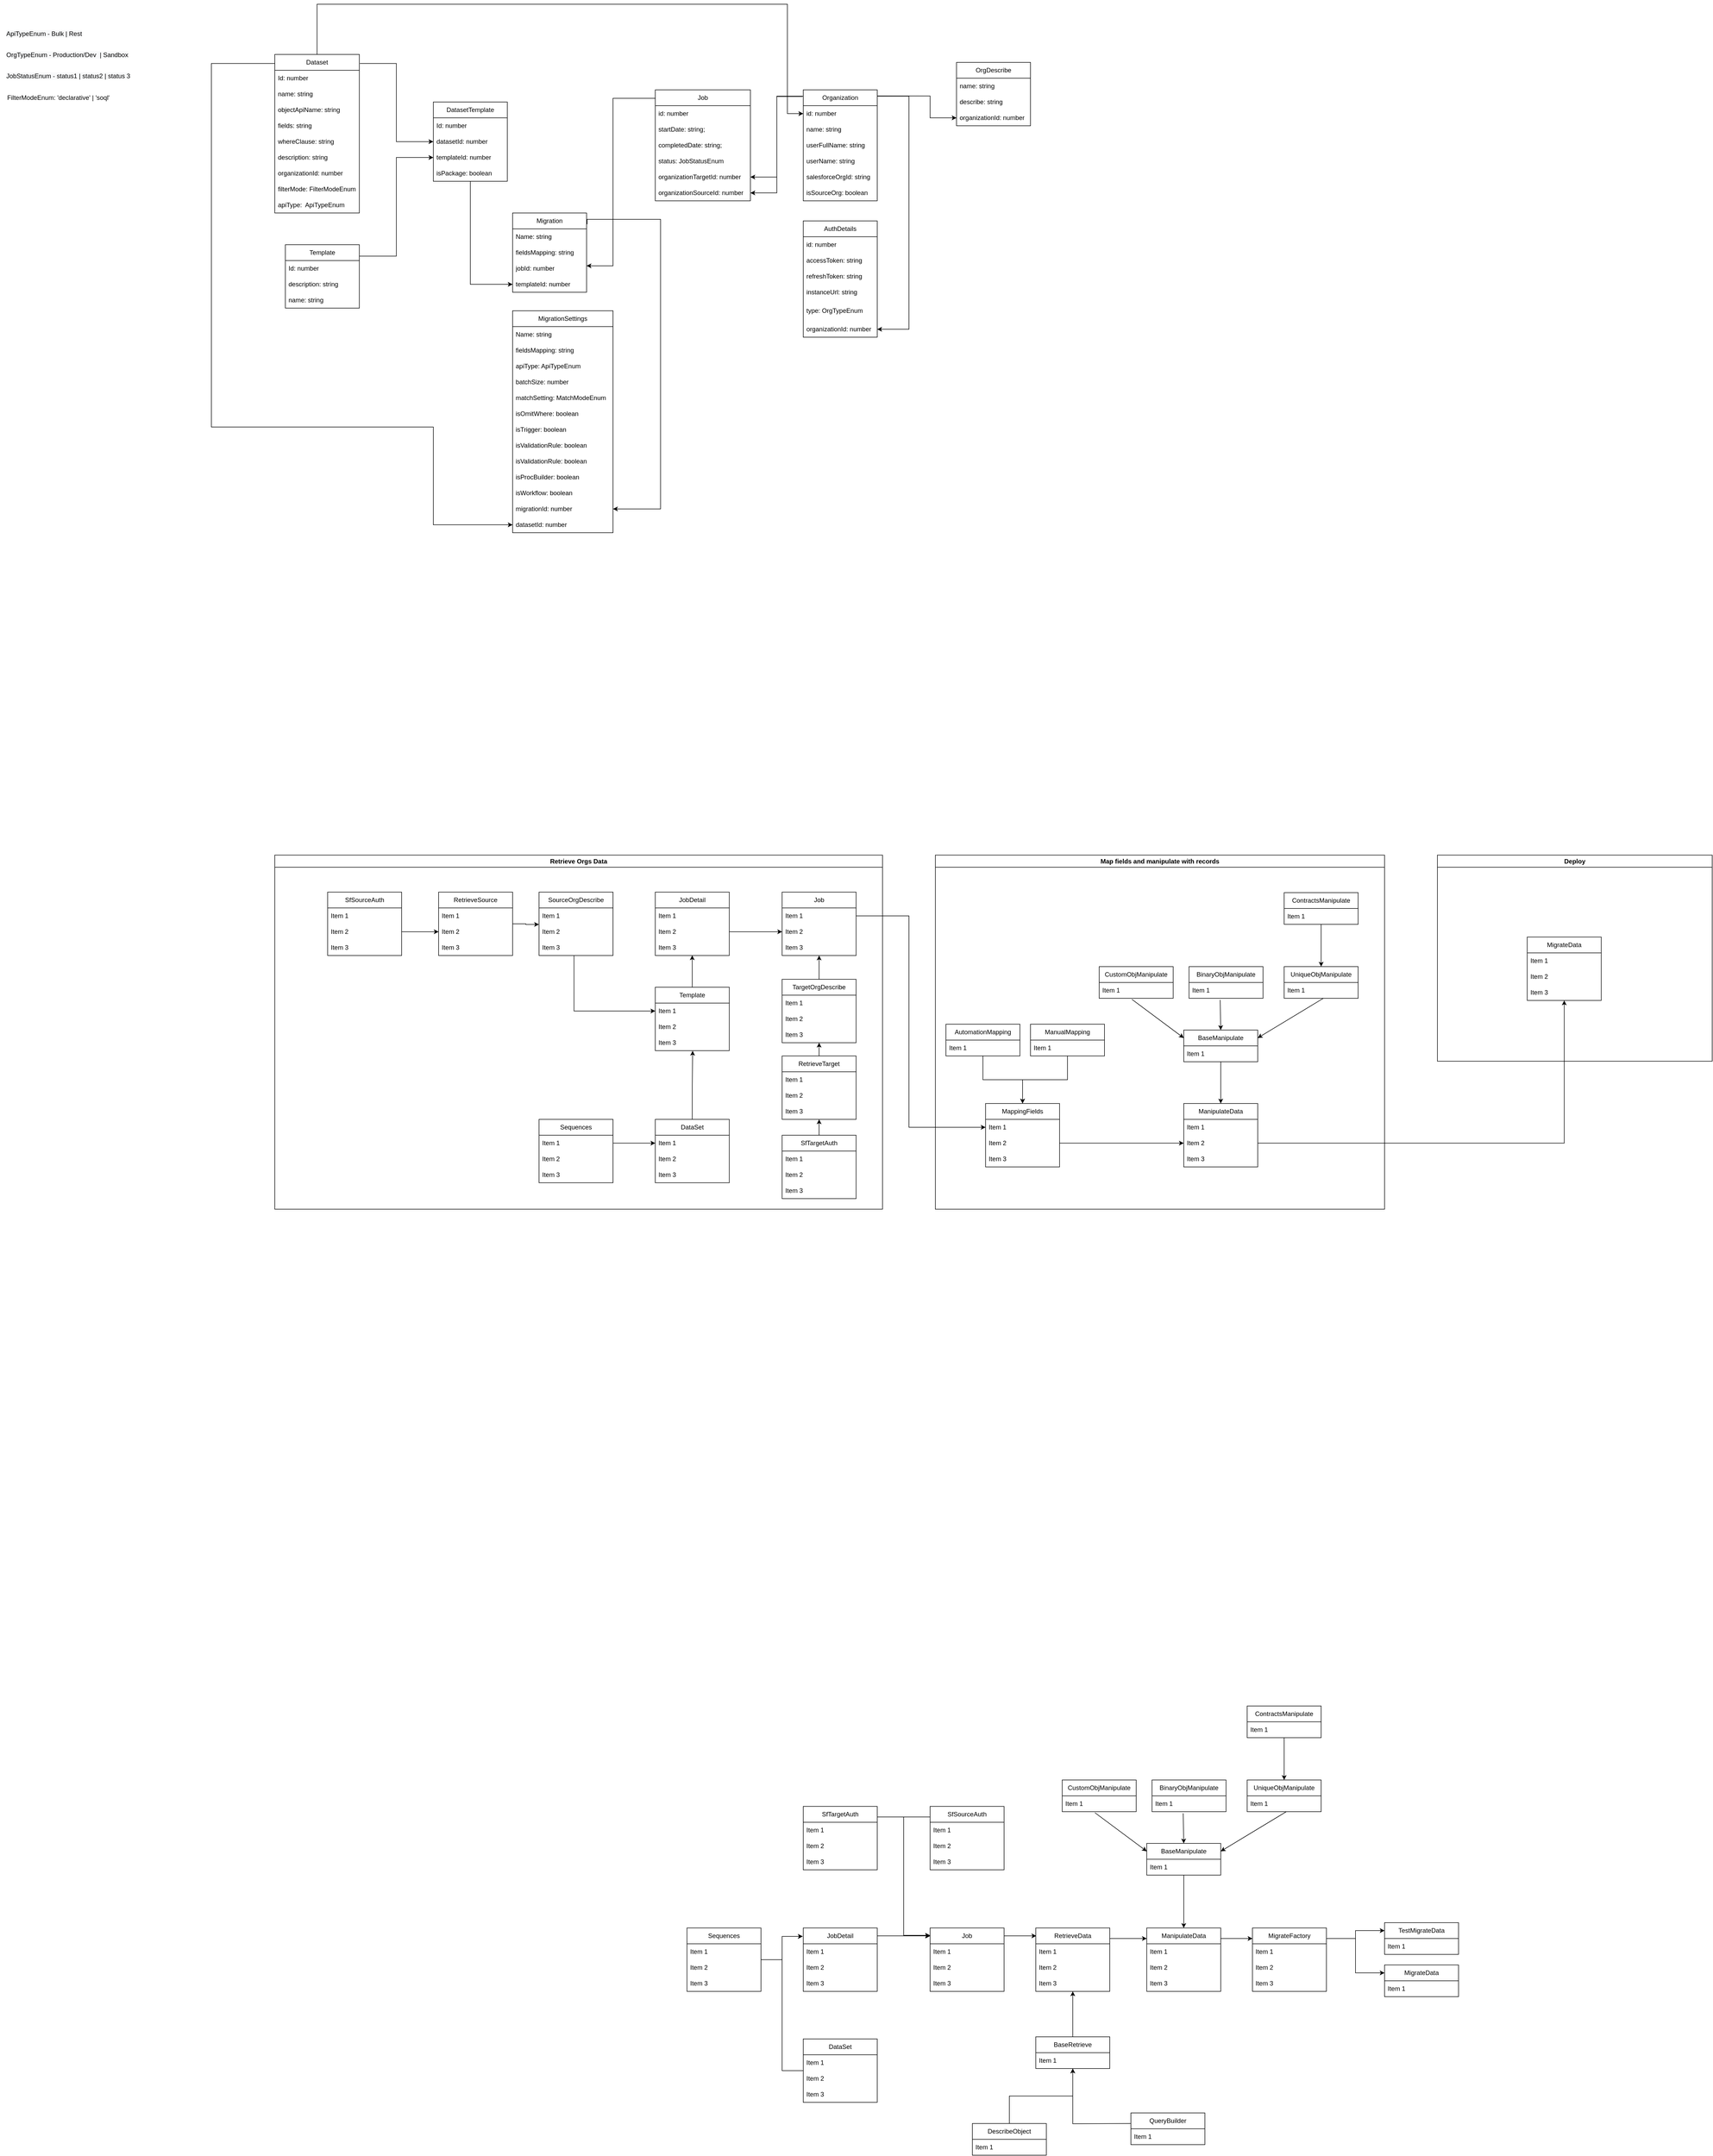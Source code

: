 <mxfile version="20.5.3" type="github">
  <diagram name="Page-1" id="e7e014a7-5840-1c2e-5031-d8a46d1fe8dd">
    <mxGraphModel dx="4369" dy="4408" grid="1" gridSize="10" guides="1" tooltips="1" connect="1" arrows="1" fold="1" page="1" pageScale="1" pageWidth="1169" pageHeight="826" background="none" math="0" shadow="0">
      <root>
        <mxCell id="0" />
        <mxCell id="1" parent="0" />
        <mxCell id="WZBDORDIq1h3-3Xh2q-A-183" style="edgeStyle=orthogonalEdgeStyle;rounded=0;orthogonalLoop=1;jettySize=auto;html=1;entryX=0.007;entryY=0.125;entryDx=0;entryDy=0;entryPerimeter=0;strokeWidth=1;" parent="1" source="WZBDORDIq1h3-3Xh2q-A-158" target="WZBDORDIq1h3-3Xh2q-A-176" edge="1">
          <mxGeometry relative="1" as="geometry">
            <Array as="points">
              <mxPoint x="490" y="1135" />
              <mxPoint x="490" y="1135" />
            </Array>
          </mxGeometry>
        </mxCell>
        <mxCell id="WZBDORDIq1h3-3Xh2q-A-158" value="Job" style="swimlane;fontStyle=0;childLayout=stackLayout;horizontal=1;startSize=30;horizontalStack=0;resizeParent=1;resizeParentMax=0;resizeLast=0;collapsible=1;marginBottom=0;whiteSpace=wrap;html=1;strokeColor=default;" parent="1" vertex="1">
          <mxGeometry x="340" y="1120" width="140" height="120" as="geometry" />
        </mxCell>
        <mxCell id="WZBDORDIq1h3-3Xh2q-A-159" value="Item 1" style="text;strokeColor=none;fillColor=none;align=left;verticalAlign=middle;spacingLeft=4;spacingRight=4;overflow=hidden;points=[[0,0.5],[1,0.5]];portConstraint=eastwest;rotatable=0;whiteSpace=wrap;html=1;" parent="WZBDORDIq1h3-3Xh2q-A-158" vertex="1">
          <mxGeometry y="30" width="140" height="30" as="geometry" />
        </mxCell>
        <mxCell id="WZBDORDIq1h3-3Xh2q-A-160" value="Item 2" style="text;strokeColor=none;fillColor=none;align=left;verticalAlign=middle;spacingLeft=4;spacingRight=4;overflow=hidden;points=[[0,0.5],[1,0.5]];portConstraint=eastwest;rotatable=0;whiteSpace=wrap;html=1;" parent="WZBDORDIq1h3-3Xh2q-A-158" vertex="1">
          <mxGeometry y="60" width="140" height="30" as="geometry" />
        </mxCell>
        <mxCell id="WZBDORDIq1h3-3Xh2q-A-161" value="Item 3" style="text;strokeColor=none;fillColor=none;align=left;verticalAlign=middle;spacingLeft=4;spacingRight=4;overflow=hidden;points=[[0,0.5],[1,0.5]];portConstraint=eastwest;rotatable=0;whiteSpace=wrap;html=1;" parent="WZBDORDIq1h3-3Xh2q-A-158" vertex="1">
          <mxGeometry y="90" width="140" height="30" as="geometry" />
        </mxCell>
        <mxCell id="WZBDORDIq1h3-3Xh2q-A-166" style="edgeStyle=orthogonalEdgeStyle;rounded=0;orthogonalLoop=1;jettySize=auto;html=1;entryX=0.004;entryY=0.125;entryDx=0;entryDy=0;entryPerimeter=0;strokeWidth=1;" parent="1" source="WZBDORDIq1h3-3Xh2q-A-162" target="WZBDORDIq1h3-3Xh2q-A-158" edge="1">
          <mxGeometry relative="1" as="geometry">
            <Array as="points">
              <mxPoint x="280" y="1135" />
              <mxPoint x="280" y="1135" />
            </Array>
          </mxGeometry>
        </mxCell>
        <mxCell id="WZBDORDIq1h3-3Xh2q-A-162" value="JobDetail" style="swimlane;fontStyle=0;childLayout=stackLayout;horizontal=1;startSize=30;horizontalStack=0;resizeParent=1;resizeParentMax=0;resizeLast=0;collapsible=1;marginBottom=0;whiteSpace=wrap;html=1;strokeColor=default;" parent="1" vertex="1">
          <mxGeometry x="100" y="1120" width="140" height="120" as="geometry">
            <mxRectangle x="570" y="-670" width="90" height="30" as="alternateBounds" />
          </mxGeometry>
        </mxCell>
        <mxCell id="WZBDORDIq1h3-3Xh2q-A-163" value="Item 1" style="text;strokeColor=none;fillColor=none;align=left;verticalAlign=middle;spacingLeft=4;spacingRight=4;overflow=hidden;points=[[0,0.5],[1,0.5]];portConstraint=eastwest;rotatable=0;whiteSpace=wrap;html=1;" parent="WZBDORDIq1h3-3Xh2q-A-162" vertex="1">
          <mxGeometry y="30" width="140" height="30" as="geometry" />
        </mxCell>
        <mxCell id="WZBDORDIq1h3-3Xh2q-A-164" value="Item 2" style="text;strokeColor=none;fillColor=none;align=left;verticalAlign=middle;spacingLeft=4;spacingRight=4;overflow=hidden;points=[[0,0.5],[1,0.5]];portConstraint=eastwest;rotatable=0;whiteSpace=wrap;html=1;" parent="WZBDORDIq1h3-3Xh2q-A-162" vertex="1">
          <mxGeometry y="60" width="140" height="30" as="geometry" />
        </mxCell>
        <mxCell id="WZBDORDIq1h3-3Xh2q-A-165" value="Item 3" style="text;strokeColor=none;fillColor=none;align=left;verticalAlign=middle;spacingLeft=4;spacingRight=4;overflow=hidden;points=[[0,0.5],[1,0.5]];portConstraint=eastwest;rotatable=0;whiteSpace=wrap;html=1;" parent="WZBDORDIq1h3-3Xh2q-A-162" vertex="1">
          <mxGeometry y="90" width="140" height="30" as="geometry" />
        </mxCell>
        <mxCell id="WZBDORDIq1h3-3Xh2q-A-180" style="edgeStyle=orthogonalEdgeStyle;rounded=0;orthogonalLoop=1;jettySize=auto;html=1;entryX=0;entryY=0.125;entryDx=0;entryDy=0;entryPerimeter=0;strokeWidth=1;" parent="1" source="WZBDORDIq1h3-3Xh2q-A-168" target="WZBDORDIq1h3-3Xh2q-A-158" edge="1">
          <mxGeometry relative="1" as="geometry">
            <Array as="points">
              <mxPoint x="290" y="910" />
              <mxPoint x="290" y="1135" />
            </Array>
          </mxGeometry>
        </mxCell>
        <mxCell id="WZBDORDIq1h3-3Xh2q-A-168" value="SfTargetAuth" style="swimlane;fontStyle=0;childLayout=stackLayout;horizontal=1;startSize=30;horizontalStack=0;resizeParent=1;resizeParentMax=0;resizeLast=0;collapsible=1;marginBottom=0;whiteSpace=wrap;html=1;strokeColor=default;" parent="1" vertex="1">
          <mxGeometry x="100" y="890" width="140" height="120" as="geometry">
            <mxRectangle x="790" y="-790" width="180" height="30" as="alternateBounds" />
          </mxGeometry>
        </mxCell>
        <mxCell id="WZBDORDIq1h3-3Xh2q-A-169" value="Item 1" style="text;strokeColor=none;fillColor=none;align=left;verticalAlign=middle;spacingLeft=4;spacingRight=4;overflow=hidden;points=[[0,0.5],[1,0.5]];portConstraint=eastwest;rotatable=0;whiteSpace=wrap;html=1;" parent="WZBDORDIq1h3-3Xh2q-A-168" vertex="1">
          <mxGeometry y="30" width="140" height="30" as="geometry" />
        </mxCell>
        <mxCell id="WZBDORDIq1h3-3Xh2q-A-170" value="Item 2" style="text;strokeColor=none;fillColor=none;align=left;verticalAlign=middle;spacingLeft=4;spacingRight=4;overflow=hidden;points=[[0,0.5],[1,0.5]];portConstraint=eastwest;rotatable=0;whiteSpace=wrap;html=1;" parent="WZBDORDIq1h3-3Xh2q-A-168" vertex="1">
          <mxGeometry y="60" width="140" height="30" as="geometry" />
        </mxCell>
        <mxCell id="WZBDORDIq1h3-3Xh2q-A-171" value="Item 3" style="text;strokeColor=none;fillColor=none;align=left;verticalAlign=middle;spacingLeft=4;spacingRight=4;overflow=hidden;points=[[0,0.5],[1,0.5]];portConstraint=eastwest;rotatable=0;whiteSpace=wrap;html=1;" parent="WZBDORDIq1h3-3Xh2q-A-168" vertex="1">
          <mxGeometry y="90" width="140" height="30" as="geometry" />
        </mxCell>
        <mxCell id="WZBDORDIq1h3-3Xh2q-A-172" value="SfSourceAuth" style="swimlane;fontStyle=0;childLayout=stackLayout;horizontal=1;startSize=30;horizontalStack=0;resizeParent=1;resizeParentMax=0;resizeLast=0;collapsible=1;marginBottom=0;whiteSpace=wrap;html=1;strokeColor=default;" parent="1" vertex="1">
          <mxGeometry x="340" y="890" width="140" height="120" as="geometry">
            <mxRectangle x="790" y="-790" width="180" height="30" as="alternateBounds" />
          </mxGeometry>
        </mxCell>
        <mxCell id="WZBDORDIq1h3-3Xh2q-A-173" value="Item 1" style="text;strokeColor=none;fillColor=none;align=left;verticalAlign=middle;spacingLeft=4;spacingRight=4;overflow=hidden;points=[[0,0.5],[1,0.5]];portConstraint=eastwest;rotatable=0;whiteSpace=wrap;html=1;" parent="WZBDORDIq1h3-3Xh2q-A-172" vertex="1">
          <mxGeometry y="30" width="140" height="30" as="geometry" />
        </mxCell>
        <mxCell id="WZBDORDIq1h3-3Xh2q-A-174" value="Item 2" style="text;strokeColor=none;fillColor=none;align=left;verticalAlign=middle;spacingLeft=4;spacingRight=4;overflow=hidden;points=[[0,0.5],[1,0.5]];portConstraint=eastwest;rotatable=0;whiteSpace=wrap;html=1;" parent="WZBDORDIq1h3-3Xh2q-A-172" vertex="1">
          <mxGeometry y="60" width="140" height="30" as="geometry" />
        </mxCell>
        <mxCell id="WZBDORDIq1h3-3Xh2q-A-175" value="Item 3" style="text;strokeColor=none;fillColor=none;align=left;verticalAlign=middle;spacingLeft=4;spacingRight=4;overflow=hidden;points=[[0,0.5],[1,0.5]];portConstraint=eastwest;rotatable=0;whiteSpace=wrap;html=1;" parent="WZBDORDIq1h3-3Xh2q-A-172" vertex="1">
          <mxGeometry y="90" width="140" height="30" as="geometry" />
        </mxCell>
        <mxCell id="WZBDORDIq1h3-3Xh2q-A-188" style="edgeStyle=orthogonalEdgeStyle;rounded=0;orthogonalLoop=1;jettySize=auto;html=1;strokeWidth=1;" parent="1" source="WZBDORDIq1h3-3Xh2q-A-176" edge="1">
          <mxGeometry relative="1" as="geometry">
            <Array as="points">
              <mxPoint x="710" y="1140" />
              <mxPoint x="710" y="1140" />
            </Array>
            <mxPoint x="750" y="1139.941" as="targetPoint" />
          </mxGeometry>
        </mxCell>
        <mxCell id="WZBDORDIq1h3-3Xh2q-A-176" value="RetrieveData" style="swimlane;fontStyle=0;childLayout=stackLayout;horizontal=1;startSize=30;horizontalStack=0;resizeParent=1;resizeParentMax=0;resizeLast=0;collapsible=1;marginBottom=0;whiteSpace=wrap;html=1;strokeColor=default;" parent="1" vertex="1">
          <mxGeometry x="540" y="1120" width="140" height="120" as="geometry" />
        </mxCell>
        <mxCell id="WZBDORDIq1h3-3Xh2q-A-177" value="Item 1" style="text;strokeColor=none;fillColor=none;align=left;verticalAlign=middle;spacingLeft=4;spacingRight=4;overflow=hidden;points=[[0,0.5],[1,0.5]];portConstraint=eastwest;rotatable=0;whiteSpace=wrap;html=1;" parent="WZBDORDIq1h3-3Xh2q-A-176" vertex="1">
          <mxGeometry y="30" width="140" height="30" as="geometry" />
        </mxCell>
        <mxCell id="WZBDORDIq1h3-3Xh2q-A-178" value="Item 2" style="text;strokeColor=none;fillColor=none;align=left;verticalAlign=middle;spacingLeft=4;spacingRight=4;overflow=hidden;points=[[0,0.5],[1,0.5]];portConstraint=eastwest;rotatable=0;whiteSpace=wrap;html=1;" parent="WZBDORDIq1h3-3Xh2q-A-176" vertex="1">
          <mxGeometry y="60" width="140" height="30" as="geometry" />
        </mxCell>
        <mxCell id="WZBDORDIq1h3-3Xh2q-A-179" value="Item 3" style="text;strokeColor=none;fillColor=none;align=left;verticalAlign=middle;spacingLeft=4;spacingRight=4;overflow=hidden;points=[[0,0.5],[1,0.5]];portConstraint=eastwest;rotatable=0;whiteSpace=wrap;html=1;" parent="WZBDORDIq1h3-3Xh2q-A-176" vertex="1">
          <mxGeometry y="90" width="140" height="30" as="geometry" />
        </mxCell>
        <mxCell id="WZBDORDIq1h3-3Xh2q-A-182" style="edgeStyle=orthogonalEdgeStyle;rounded=0;orthogonalLoop=1;jettySize=auto;html=1;exitX=0;exitY=0.5;exitDx=0;exitDy=0;entryX=0;entryY=0.117;entryDx=0;entryDy=0;entryPerimeter=0;strokeWidth=1;" parent="1" source="WZBDORDIq1h3-3Xh2q-A-173" target="WZBDORDIq1h3-3Xh2q-A-158" edge="1">
          <mxGeometry relative="1" as="geometry">
            <Array as="points">
              <mxPoint x="340" y="910" />
              <mxPoint x="290" y="910" />
              <mxPoint x="290" y="1134" />
            </Array>
          </mxGeometry>
        </mxCell>
        <mxCell id="WZBDORDIq1h3-3Xh2q-A-193" style="edgeStyle=orthogonalEdgeStyle;rounded=0;orthogonalLoop=1;jettySize=auto;html=1;strokeWidth=1;" parent="1" source="WZBDORDIq1h3-3Xh2q-A-184" edge="1">
          <mxGeometry relative="1" as="geometry">
            <mxPoint x="950" y="1140" as="targetPoint" />
            <Array as="points">
              <mxPoint x="920" y="1140" />
              <mxPoint x="920" y="1140" />
            </Array>
          </mxGeometry>
        </mxCell>
        <mxCell id="WZBDORDIq1h3-3Xh2q-A-184" value="ManipulateData" style="swimlane;fontStyle=0;childLayout=stackLayout;horizontal=1;startSize=30;horizontalStack=0;resizeParent=1;resizeParentMax=0;resizeLast=0;collapsible=1;marginBottom=0;whiteSpace=wrap;html=1;strokeColor=default;" parent="1" vertex="1">
          <mxGeometry x="750" y="1120" width="140" height="120" as="geometry" />
        </mxCell>
        <mxCell id="WZBDORDIq1h3-3Xh2q-A-185" value="Item 1" style="text;strokeColor=none;fillColor=none;align=left;verticalAlign=middle;spacingLeft=4;spacingRight=4;overflow=hidden;points=[[0,0.5],[1,0.5]];portConstraint=eastwest;rotatable=0;whiteSpace=wrap;html=1;" parent="WZBDORDIq1h3-3Xh2q-A-184" vertex="1">
          <mxGeometry y="30" width="140" height="30" as="geometry" />
        </mxCell>
        <mxCell id="WZBDORDIq1h3-3Xh2q-A-186" value="Item 2" style="text;strokeColor=none;fillColor=none;align=left;verticalAlign=middle;spacingLeft=4;spacingRight=4;overflow=hidden;points=[[0,0.5],[1,0.5]];portConstraint=eastwest;rotatable=0;whiteSpace=wrap;html=1;" parent="WZBDORDIq1h3-3Xh2q-A-184" vertex="1">
          <mxGeometry y="60" width="140" height="30" as="geometry" />
        </mxCell>
        <mxCell id="WZBDORDIq1h3-3Xh2q-A-187" value="Item 3" style="text;strokeColor=none;fillColor=none;align=left;verticalAlign=middle;spacingLeft=4;spacingRight=4;overflow=hidden;points=[[0,0.5],[1,0.5]];portConstraint=eastwest;rotatable=0;whiteSpace=wrap;html=1;" parent="WZBDORDIq1h3-3Xh2q-A-184" vertex="1">
          <mxGeometry y="90" width="140" height="30" as="geometry" />
        </mxCell>
        <mxCell id="WZBDORDIq1h3-3Xh2q-A-205" style="edgeStyle=orthogonalEdgeStyle;rounded=0;orthogonalLoop=1;jettySize=auto;html=1;entryX=-0.007;entryY=0.133;entryDx=0;entryDy=0;entryPerimeter=0;strokeWidth=1;" parent="1" source="WZBDORDIq1h3-3Xh2q-A-194" target="WZBDORDIq1h3-3Xh2q-A-162" edge="1">
          <mxGeometry relative="1" as="geometry">
            <Array as="points">
              <mxPoint x="60" y="1390" />
              <mxPoint x="60" y="1136" />
            </Array>
          </mxGeometry>
        </mxCell>
        <mxCell id="WZBDORDIq1h3-3Xh2q-A-194" value="DataSet" style="swimlane;fontStyle=0;childLayout=stackLayout;horizontal=1;startSize=30;horizontalStack=0;resizeParent=1;resizeParentMax=0;resizeLast=0;collapsible=1;marginBottom=0;whiteSpace=wrap;html=1;strokeColor=default;" parent="1" vertex="1">
          <mxGeometry x="100" y="1330" width="140" height="120" as="geometry">
            <mxRectangle x="570" y="-670" width="90" height="30" as="alternateBounds" />
          </mxGeometry>
        </mxCell>
        <mxCell id="WZBDORDIq1h3-3Xh2q-A-195" value="Item 1" style="text;strokeColor=none;fillColor=none;align=left;verticalAlign=middle;spacingLeft=4;spacingRight=4;overflow=hidden;points=[[0,0.5],[1,0.5]];portConstraint=eastwest;rotatable=0;whiteSpace=wrap;html=1;" parent="WZBDORDIq1h3-3Xh2q-A-194" vertex="1">
          <mxGeometry y="30" width="140" height="30" as="geometry" />
        </mxCell>
        <mxCell id="WZBDORDIq1h3-3Xh2q-A-196" value="Item 2" style="text;strokeColor=none;fillColor=none;align=left;verticalAlign=middle;spacingLeft=4;spacingRight=4;overflow=hidden;points=[[0,0.5],[1,0.5]];portConstraint=eastwest;rotatable=0;whiteSpace=wrap;html=1;" parent="WZBDORDIq1h3-3Xh2q-A-194" vertex="1">
          <mxGeometry y="60" width="140" height="30" as="geometry" />
        </mxCell>
        <mxCell id="WZBDORDIq1h3-3Xh2q-A-197" value="Item 3" style="text;strokeColor=none;fillColor=none;align=left;verticalAlign=middle;spacingLeft=4;spacingRight=4;overflow=hidden;points=[[0,0.5],[1,0.5]];portConstraint=eastwest;rotatable=0;whiteSpace=wrap;html=1;" parent="WZBDORDIq1h3-3Xh2q-A-194" vertex="1">
          <mxGeometry y="90" width="140" height="30" as="geometry" />
        </mxCell>
        <mxCell id="WZBDORDIq1h3-3Xh2q-A-203" style="edgeStyle=orthogonalEdgeStyle;rounded=0;orthogonalLoop=1;jettySize=auto;html=1;entryX=-0.007;entryY=0.133;entryDx=0;entryDy=0;entryPerimeter=0;strokeWidth=1;" parent="1" source="WZBDORDIq1h3-3Xh2q-A-199" target="WZBDORDIq1h3-3Xh2q-A-162" edge="1">
          <mxGeometry relative="1" as="geometry" />
        </mxCell>
        <mxCell id="WZBDORDIq1h3-3Xh2q-A-199" value="Sequences" style="swimlane;fontStyle=0;childLayout=stackLayout;horizontal=1;startSize=30;horizontalStack=0;resizeParent=1;resizeParentMax=0;resizeLast=0;collapsible=1;marginBottom=0;whiteSpace=wrap;html=1;strokeColor=default;" parent="1" vertex="1">
          <mxGeometry x="-120" y="1120" width="140" height="120" as="geometry">
            <mxRectangle x="570" y="-670" width="90" height="30" as="alternateBounds" />
          </mxGeometry>
        </mxCell>
        <mxCell id="WZBDORDIq1h3-3Xh2q-A-200" value="Item 1" style="text;strokeColor=none;fillColor=none;align=left;verticalAlign=middle;spacingLeft=4;spacingRight=4;overflow=hidden;points=[[0,0.5],[1,0.5]];portConstraint=eastwest;rotatable=0;whiteSpace=wrap;html=1;" parent="WZBDORDIq1h3-3Xh2q-A-199" vertex="1">
          <mxGeometry y="30" width="140" height="30" as="geometry" />
        </mxCell>
        <mxCell id="WZBDORDIq1h3-3Xh2q-A-201" value="Item 2" style="text;strokeColor=none;fillColor=none;align=left;verticalAlign=middle;spacingLeft=4;spacingRight=4;overflow=hidden;points=[[0,0.5],[1,0.5]];portConstraint=eastwest;rotatable=0;whiteSpace=wrap;html=1;" parent="WZBDORDIq1h3-3Xh2q-A-199" vertex="1">
          <mxGeometry y="60" width="140" height="30" as="geometry" />
        </mxCell>
        <mxCell id="WZBDORDIq1h3-3Xh2q-A-202" value="Item 3" style="text;strokeColor=none;fillColor=none;align=left;verticalAlign=middle;spacingLeft=4;spacingRight=4;overflow=hidden;points=[[0,0.5],[1,0.5]];portConstraint=eastwest;rotatable=0;whiteSpace=wrap;html=1;" parent="WZBDORDIq1h3-3Xh2q-A-199" vertex="1">
          <mxGeometry y="90" width="140" height="30" as="geometry" />
        </mxCell>
        <mxCell id="WZBDORDIq1h3-3Xh2q-A-206" style="edgeStyle=orthogonalEdgeStyle;rounded=0;orthogonalLoop=1;jettySize=auto;html=1;exitX=1;exitY=0.25;exitDx=0;exitDy=0;entryX=0;entryY=0.25;entryDx=0;entryDy=0;strokeWidth=1;" parent="1" source="WZBDORDIq1h3-3Xh2q-A-207" target="WZBDORDIq1h3-3Xh2q-A-215" edge="1">
          <mxGeometry relative="1" as="geometry">
            <Array as="points">
              <mxPoint x="1090" y="1140" />
              <mxPoint x="1145" y="1140" />
              <mxPoint x="1145" y="1125" />
            </Array>
          </mxGeometry>
        </mxCell>
        <mxCell id="WZBDORDIq1h3-3Xh2q-A-207" value="MigrateFactory" style="swimlane;fontStyle=0;childLayout=stackLayout;horizontal=1;startSize=30;horizontalStack=0;resizeParent=1;resizeParentMax=0;resizeLast=0;collapsible=1;marginBottom=0;whiteSpace=wrap;html=1;strokeColor=default;" parent="1" vertex="1">
          <mxGeometry x="950" y="1120" width="140" height="120" as="geometry" />
        </mxCell>
        <mxCell id="WZBDORDIq1h3-3Xh2q-A-208" value="Item 1" style="text;strokeColor=none;fillColor=none;align=left;verticalAlign=middle;spacingLeft=4;spacingRight=4;overflow=hidden;points=[[0,0.5],[1,0.5]];portConstraint=eastwest;rotatable=0;whiteSpace=wrap;html=1;" parent="WZBDORDIq1h3-3Xh2q-A-207" vertex="1">
          <mxGeometry y="30" width="140" height="30" as="geometry" />
        </mxCell>
        <mxCell id="WZBDORDIq1h3-3Xh2q-A-209" value="Item 2" style="text;strokeColor=none;fillColor=none;align=left;verticalAlign=middle;spacingLeft=4;spacingRight=4;overflow=hidden;points=[[0,0.5],[1,0.5]];portConstraint=eastwest;rotatable=0;whiteSpace=wrap;html=1;" parent="WZBDORDIq1h3-3Xh2q-A-207" vertex="1">
          <mxGeometry y="60" width="140" height="30" as="geometry" />
        </mxCell>
        <mxCell id="WZBDORDIq1h3-3Xh2q-A-210" value="Item 3" style="text;strokeColor=none;fillColor=none;align=left;verticalAlign=middle;spacingLeft=4;spacingRight=4;overflow=hidden;points=[[0,0.5],[1,0.5]];portConstraint=eastwest;rotatable=0;whiteSpace=wrap;html=1;" parent="WZBDORDIq1h3-3Xh2q-A-207" vertex="1">
          <mxGeometry y="90" width="140" height="30" as="geometry" />
        </mxCell>
        <mxCell id="WZBDORDIq1h3-3Xh2q-A-212" value="MigrateData" style="swimlane;fontStyle=0;childLayout=stackLayout;horizontal=1;startSize=30;horizontalStack=0;resizeParent=1;resizeParentMax=0;resizeLast=0;collapsible=1;marginBottom=0;whiteSpace=wrap;html=1;strokeColor=default;" parent="1" vertex="1">
          <mxGeometry x="1200" y="1190" width="140" height="60" as="geometry" />
        </mxCell>
        <mxCell id="WZBDORDIq1h3-3Xh2q-A-213" value="Item 1" style="text;strokeColor=none;fillColor=none;align=left;verticalAlign=middle;spacingLeft=4;spacingRight=4;overflow=hidden;points=[[0,0.5],[1,0.5]];portConstraint=eastwest;rotatable=0;whiteSpace=wrap;html=1;" parent="WZBDORDIq1h3-3Xh2q-A-212" vertex="1">
          <mxGeometry y="30" width="140" height="30" as="geometry" />
        </mxCell>
        <mxCell id="WZBDORDIq1h3-3Xh2q-A-215" value="TestMigrateData" style="swimlane;fontStyle=0;childLayout=stackLayout;horizontal=1;startSize=30;horizontalStack=0;resizeParent=1;resizeParentMax=0;resizeLast=0;collapsible=1;marginBottom=0;whiteSpace=wrap;html=1;strokeColor=default;" parent="1" vertex="1">
          <mxGeometry x="1200" y="1110" width="140" height="60" as="geometry" />
        </mxCell>
        <mxCell id="WZBDORDIq1h3-3Xh2q-A-216" value="Item 1" style="text;strokeColor=none;fillColor=none;align=left;verticalAlign=middle;spacingLeft=4;spacingRight=4;overflow=hidden;points=[[0,0.5],[1,0.5]];portConstraint=eastwest;rotatable=0;whiteSpace=wrap;html=1;" parent="WZBDORDIq1h3-3Xh2q-A-215" vertex="1">
          <mxGeometry y="30" width="140" height="30" as="geometry" />
        </mxCell>
        <mxCell id="WZBDORDIq1h3-3Xh2q-A-219" style="edgeStyle=orthogonalEdgeStyle;rounded=0;orthogonalLoop=1;jettySize=auto;html=1;exitX=1;exitY=0.5;exitDx=0;exitDy=0;entryX=0;entryY=0.25;entryDx=0;entryDy=0;strokeWidth=1;" parent="1" source="WZBDORDIq1h3-3Xh2q-A-208" target="WZBDORDIq1h3-3Xh2q-A-212" edge="1">
          <mxGeometry relative="1" as="geometry">
            <Array as="points">
              <mxPoint x="1090" y="1140" />
              <mxPoint x="1145" y="1140" />
              <mxPoint x="1145" y="1205" />
            </Array>
          </mxGeometry>
        </mxCell>
        <mxCell id="WZBDORDIq1h3-3Xh2q-A-231" style="edgeStyle=orthogonalEdgeStyle;rounded=0;orthogonalLoop=1;jettySize=auto;html=1;exitX=0.5;exitY=0;exitDx=0;exitDy=0;strokeWidth=1;" parent="1" source="WZBDORDIq1h3-3Xh2q-A-220" target="WZBDORDIq1h3-3Xh2q-A-224" edge="1">
          <mxGeometry relative="1" as="geometry" />
        </mxCell>
        <mxCell id="WZBDORDIq1h3-3Xh2q-A-220" value="DescribeObject" style="swimlane;fontStyle=0;childLayout=stackLayout;horizontal=1;startSize=30;horizontalStack=0;resizeParent=1;resizeParentMax=0;resizeLast=0;collapsible=1;marginBottom=0;whiteSpace=wrap;html=1;strokeColor=default;" parent="1" vertex="1">
          <mxGeometry x="420" y="1490" width="140" height="60" as="geometry" />
        </mxCell>
        <mxCell id="WZBDORDIq1h3-3Xh2q-A-221" value="Item 1" style="text;strokeColor=none;fillColor=none;align=left;verticalAlign=middle;spacingLeft=4;spacingRight=4;overflow=hidden;points=[[0,0.5],[1,0.5]];portConstraint=eastwest;rotatable=0;whiteSpace=wrap;html=1;" parent="WZBDORDIq1h3-3Xh2q-A-220" vertex="1">
          <mxGeometry y="30" width="140" height="30" as="geometry" />
        </mxCell>
        <mxCell id="WZBDORDIq1h3-3Xh2q-A-228" style="edgeStyle=orthogonalEdgeStyle;rounded=0;orthogonalLoop=1;jettySize=auto;html=1;entryX=0.5;entryY=1;entryDx=0;entryDy=0;entryPerimeter=0;strokeWidth=1;" parent="1" source="WZBDORDIq1h3-3Xh2q-A-224" target="WZBDORDIq1h3-3Xh2q-A-179" edge="1">
          <mxGeometry relative="1" as="geometry" />
        </mxCell>
        <mxCell id="WZBDORDIq1h3-3Xh2q-A-224" value="BaseRetrieve" style="swimlane;fontStyle=0;childLayout=stackLayout;horizontal=1;startSize=30;horizontalStack=0;resizeParent=1;resizeParentMax=0;resizeLast=0;collapsible=1;marginBottom=0;whiteSpace=wrap;html=1;strokeColor=default;" parent="1" vertex="1">
          <mxGeometry x="540" y="1326" width="140" height="60" as="geometry" />
        </mxCell>
        <mxCell id="WZBDORDIq1h3-3Xh2q-A-225" value="Item 1" style="text;strokeColor=none;fillColor=none;align=left;verticalAlign=middle;spacingLeft=4;spacingRight=4;overflow=hidden;points=[[0,0.5],[1,0.5]];portConstraint=eastwest;rotatable=0;whiteSpace=wrap;html=1;" parent="WZBDORDIq1h3-3Xh2q-A-224" vertex="1">
          <mxGeometry y="30" width="140" height="30" as="geometry" />
        </mxCell>
        <mxCell id="WZBDORDIq1h3-3Xh2q-A-232" style="edgeStyle=orthogonalEdgeStyle;rounded=0;orthogonalLoop=1;jettySize=auto;html=1;strokeWidth=1;" parent="1" target="WZBDORDIq1h3-3Xh2q-A-224" edge="1">
          <mxGeometry relative="1" as="geometry">
            <mxPoint x="720" y="1490" as="sourcePoint" />
          </mxGeometry>
        </mxCell>
        <mxCell id="WZBDORDIq1h3-3Xh2q-A-229" value="QueryBuilder" style="swimlane;fontStyle=0;childLayout=stackLayout;horizontal=1;startSize=30;horizontalStack=0;resizeParent=1;resizeParentMax=0;resizeLast=0;collapsible=1;marginBottom=0;whiteSpace=wrap;html=1;strokeColor=default;" parent="1" vertex="1">
          <mxGeometry x="720" y="1470" width="140" height="60" as="geometry" />
        </mxCell>
        <mxCell id="WZBDORDIq1h3-3Xh2q-A-230" value="Item 1" style="text;strokeColor=none;fillColor=none;align=left;verticalAlign=middle;spacingLeft=4;spacingRight=4;overflow=hidden;points=[[0,0.5],[1,0.5]];portConstraint=eastwest;rotatable=0;whiteSpace=wrap;html=1;" parent="WZBDORDIq1h3-3Xh2q-A-229" vertex="1">
          <mxGeometry y="30" width="140" height="30" as="geometry" />
        </mxCell>
        <mxCell id="WZBDORDIq1h3-3Xh2q-A-233" value="BaseManipulate" style="swimlane;fontStyle=0;childLayout=stackLayout;horizontal=1;startSize=30;horizontalStack=0;resizeParent=1;resizeParentMax=0;resizeLast=0;collapsible=1;marginBottom=0;whiteSpace=wrap;html=1;strokeColor=default;" parent="1" vertex="1">
          <mxGeometry x="750" y="960" width="140" height="60" as="geometry" />
        </mxCell>
        <mxCell id="WZBDORDIq1h3-3Xh2q-A-234" value="Item 1" style="text;strokeColor=none;fillColor=none;align=left;verticalAlign=middle;spacingLeft=4;spacingRight=4;overflow=hidden;points=[[0,0.5],[1,0.5]];portConstraint=eastwest;rotatable=0;whiteSpace=wrap;html=1;" parent="WZBDORDIq1h3-3Xh2q-A-233" vertex="1">
          <mxGeometry y="30" width="140" height="30" as="geometry" />
        </mxCell>
        <mxCell id="WZBDORDIq1h3-3Xh2q-A-238" style="edgeStyle=orthogonalEdgeStyle;rounded=0;orthogonalLoop=1;jettySize=auto;html=1;entryX=0.5;entryY=0;entryDx=0;entryDy=0;strokeWidth=1;exitX=0.5;exitY=1;exitDx=0;exitDy=0;exitPerimeter=0;" parent="1" source="WZBDORDIq1h3-3Xh2q-A-234" target="WZBDORDIq1h3-3Xh2q-A-184" edge="1">
          <mxGeometry relative="1" as="geometry">
            <mxPoint x="760" y="1010" as="sourcePoint" />
          </mxGeometry>
        </mxCell>
        <mxCell id="WZBDORDIq1h3-3Xh2q-A-239" value="CustomObjManipulate" style="swimlane;fontStyle=0;childLayout=stackLayout;horizontal=1;startSize=30;horizontalStack=0;resizeParent=1;resizeParentMax=0;resizeLast=0;collapsible=1;marginBottom=0;whiteSpace=wrap;html=1;strokeColor=default;" parent="1" vertex="1">
          <mxGeometry x="590" y="840" width="140" height="60" as="geometry" />
        </mxCell>
        <mxCell id="WZBDORDIq1h3-3Xh2q-A-240" value="Item 1" style="text;strokeColor=none;fillColor=none;align=left;verticalAlign=middle;spacingLeft=4;spacingRight=4;overflow=hidden;points=[[0,0.5],[1,0.5]];portConstraint=eastwest;rotatable=0;whiteSpace=wrap;html=1;" parent="WZBDORDIq1h3-3Xh2q-A-239" vertex="1">
          <mxGeometry y="30" width="140" height="30" as="geometry" />
        </mxCell>
        <mxCell id="WZBDORDIq1h3-3Xh2q-A-241" value="BinaryObjManipulate" style="swimlane;fontStyle=0;childLayout=stackLayout;horizontal=1;startSize=30;horizontalStack=0;resizeParent=1;resizeParentMax=0;resizeLast=0;collapsible=1;marginBottom=0;whiteSpace=wrap;html=1;strokeColor=default;" parent="1" vertex="1">
          <mxGeometry x="760" y="840" width="140" height="60" as="geometry" />
        </mxCell>
        <mxCell id="WZBDORDIq1h3-3Xh2q-A-242" value="Item 1" style="text;strokeColor=none;fillColor=none;align=left;verticalAlign=middle;spacingLeft=4;spacingRight=4;overflow=hidden;points=[[0,0.5],[1,0.5]];portConstraint=eastwest;rotatable=0;whiteSpace=wrap;html=1;" parent="WZBDORDIq1h3-3Xh2q-A-241" vertex="1">
          <mxGeometry y="30" width="140" height="30" as="geometry" />
        </mxCell>
        <mxCell id="WZBDORDIq1h3-3Xh2q-A-243" value="UniqueObjManipulate" style="swimlane;fontStyle=0;childLayout=stackLayout;horizontal=1;startSize=30;horizontalStack=0;resizeParent=1;resizeParentMax=0;resizeLast=0;collapsible=1;marginBottom=0;whiteSpace=wrap;html=1;strokeColor=default;" parent="1" vertex="1">
          <mxGeometry x="940" y="840" width="140" height="60" as="geometry" />
        </mxCell>
        <mxCell id="WZBDORDIq1h3-3Xh2q-A-244" value="Item 1" style="text;strokeColor=none;fillColor=none;align=left;verticalAlign=middle;spacingLeft=4;spacingRight=4;overflow=hidden;points=[[0,0.5],[1,0.5]];portConstraint=eastwest;rotatable=0;whiteSpace=wrap;html=1;" parent="WZBDORDIq1h3-3Xh2q-A-243" vertex="1">
          <mxGeometry y="30" width="140" height="30" as="geometry" />
        </mxCell>
        <mxCell id="WZBDORDIq1h3-3Xh2q-A-258" value="" style="endArrow=classic;html=1;rounded=0;strokeWidth=1;exitX=0.443;exitY=1.067;exitDx=0;exitDy=0;exitPerimeter=0;entryX=0;entryY=0.25;entryDx=0;entryDy=0;" parent="1" source="WZBDORDIq1h3-3Xh2q-A-240" target="WZBDORDIq1h3-3Xh2q-A-233" edge="1">
          <mxGeometry width="50" height="50" relative="1" as="geometry">
            <mxPoint x="90" y="1140" as="sourcePoint" />
            <mxPoint x="150" y="1005.0" as="targetPoint" />
          </mxGeometry>
        </mxCell>
        <mxCell id="WZBDORDIq1h3-3Xh2q-A-259" value="" style="endArrow=classic;html=1;rounded=0;strokeWidth=1;exitX=0.421;exitY=1.1;exitDx=0;exitDy=0;exitPerimeter=0;entryX=0.5;entryY=0;entryDx=0;entryDy=0;" parent="1" source="WZBDORDIq1h3-3Xh2q-A-242" target="WZBDORDIq1h3-3Xh2q-A-233" edge="1">
          <mxGeometry width="50" height="50" relative="1" as="geometry">
            <mxPoint x="690" y="1110" as="sourcePoint" />
            <mxPoint x="740" y="1060" as="targetPoint" />
          </mxGeometry>
        </mxCell>
        <mxCell id="WZBDORDIq1h3-3Xh2q-A-260" value="" style="endArrow=classic;html=1;rounded=0;strokeWidth=1;exitX=0.529;exitY=1;exitDx=0;exitDy=0;exitPerimeter=0;entryX=1;entryY=0.25;entryDx=0;entryDy=0;" parent="1" source="WZBDORDIq1h3-3Xh2q-A-244" target="WZBDORDIq1h3-3Xh2q-A-233" edge="1">
          <mxGeometry width="50" height="50" relative="1" as="geometry">
            <mxPoint x="690" y="1110" as="sourcePoint" />
            <mxPoint x="740" y="1060" as="targetPoint" />
          </mxGeometry>
        </mxCell>
        <mxCell id="WZBDORDIq1h3-3Xh2q-A-263" style="edgeStyle=orthogonalEdgeStyle;rounded=0;orthogonalLoop=1;jettySize=auto;html=1;entryX=0.5;entryY=0;entryDx=0;entryDy=0;strokeWidth=1;" parent="1" source="WZBDORDIq1h3-3Xh2q-A-261" target="WZBDORDIq1h3-3Xh2q-A-243" edge="1">
          <mxGeometry relative="1" as="geometry" />
        </mxCell>
        <mxCell id="WZBDORDIq1h3-3Xh2q-A-261" value="ContractsManipulate" style="swimlane;fontStyle=0;childLayout=stackLayout;horizontal=1;startSize=30;horizontalStack=0;resizeParent=1;resizeParentMax=0;resizeLast=0;collapsible=1;marginBottom=0;whiteSpace=wrap;html=1;strokeColor=default;" parent="1" vertex="1">
          <mxGeometry x="940" y="700" width="140" height="60" as="geometry" />
        </mxCell>
        <mxCell id="WZBDORDIq1h3-3Xh2q-A-262" value="Item 1" style="text;strokeColor=none;fillColor=none;align=left;verticalAlign=middle;spacingLeft=4;spacingRight=4;overflow=hidden;points=[[0,0.5],[1,0.5]];portConstraint=eastwest;rotatable=0;whiteSpace=wrap;html=1;" parent="WZBDORDIq1h3-3Xh2q-A-261" vertex="1">
          <mxGeometry y="30" width="140" height="30" as="geometry" />
        </mxCell>
        <mxCell id="K4GYKG5aYPYyVozJ4ozv-1" value="SfSourceAuth" style="swimlane;fontStyle=0;childLayout=stackLayout;horizontal=1;startSize=30;horizontalStack=0;resizeParent=1;resizeParentMax=0;resizeLast=0;collapsible=1;marginBottom=0;whiteSpace=wrap;html=1;strokeColor=default;" parent="1" vertex="1">
          <mxGeometry x="-800" y="-840" width="140" height="120" as="geometry">
            <mxRectangle x="790" y="-790" width="180" height="30" as="alternateBounds" />
          </mxGeometry>
        </mxCell>
        <mxCell id="K4GYKG5aYPYyVozJ4ozv-2" value="Item 1" style="text;strokeColor=none;fillColor=none;align=left;verticalAlign=middle;spacingLeft=4;spacingRight=4;overflow=hidden;points=[[0,0.5],[1,0.5]];portConstraint=eastwest;rotatable=0;whiteSpace=wrap;html=1;" parent="K4GYKG5aYPYyVozJ4ozv-1" vertex="1">
          <mxGeometry y="30" width="140" height="30" as="geometry" />
        </mxCell>
        <mxCell id="K4GYKG5aYPYyVozJ4ozv-3" value="Item 2" style="text;strokeColor=none;fillColor=none;align=left;verticalAlign=middle;spacingLeft=4;spacingRight=4;overflow=hidden;points=[[0,0.5],[1,0.5]];portConstraint=eastwest;rotatable=0;whiteSpace=wrap;html=1;" parent="K4GYKG5aYPYyVozJ4ozv-1" vertex="1">
          <mxGeometry y="60" width="140" height="30" as="geometry" />
        </mxCell>
        <mxCell id="K4GYKG5aYPYyVozJ4ozv-4" value="Item 3" style="text;strokeColor=none;fillColor=none;align=left;verticalAlign=middle;spacingLeft=4;spacingRight=4;overflow=hidden;points=[[0,0.5],[1,0.5]];portConstraint=eastwest;rotatable=0;whiteSpace=wrap;html=1;" parent="K4GYKG5aYPYyVozJ4ozv-1" vertex="1">
          <mxGeometry y="90" width="140" height="30" as="geometry" />
        </mxCell>
        <mxCell id="K4GYKG5aYPYyVozJ4ozv-9" value="SourceOrgDescribe" style="swimlane;fontStyle=0;childLayout=stackLayout;horizontal=1;startSize=30;horizontalStack=0;resizeParent=1;resizeParentMax=0;resizeLast=0;collapsible=1;marginBottom=0;whiteSpace=wrap;html=1;strokeColor=default;" parent="1" vertex="1">
          <mxGeometry x="-400" y="-840" width="140" height="120" as="geometry" />
        </mxCell>
        <mxCell id="K4GYKG5aYPYyVozJ4ozv-10" value="Item 1" style="text;strokeColor=none;fillColor=none;align=left;verticalAlign=middle;spacingLeft=4;spacingRight=4;overflow=hidden;points=[[0,0.5],[1,0.5]];portConstraint=eastwest;rotatable=0;whiteSpace=wrap;html=1;" parent="K4GYKG5aYPYyVozJ4ozv-9" vertex="1">
          <mxGeometry y="30" width="140" height="30" as="geometry" />
        </mxCell>
        <mxCell id="K4GYKG5aYPYyVozJ4ozv-11" value="Item 2" style="text;strokeColor=none;fillColor=none;align=left;verticalAlign=middle;spacingLeft=4;spacingRight=4;overflow=hidden;points=[[0,0.5],[1,0.5]];portConstraint=eastwest;rotatable=0;whiteSpace=wrap;html=1;" parent="K4GYKG5aYPYyVozJ4ozv-9" vertex="1">
          <mxGeometry y="60" width="140" height="30" as="geometry" />
        </mxCell>
        <mxCell id="K4GYKG5aYPYyVozJ4ozv-12" value="Item 3" style="text;strokeColor=none;fillColor=none;align=left;verticalAlign=middle;spacingLeft=4;spacingRight=4;overflow=hidden;points=[[0,0.5],[1,0.5]];portConstraint=eastwest;rotatable=0;whiteSpace=wrap;html=1;" parent="K4GYKG5aYPYyVozJ4ozv-9" vertex="1">
          <mxGeometry y="90" width="140" height="30" as="geometry" />
        </mxCell>
        <mxCell id="K4GYKG5aYPYyVozJ4ozv-15" style="edgeStyle=orthogonalEdgeStyle;rounded=0;orthogonalLoop=1;jettySize=auto;html=1;entryX=0;entryY=0.5;entryDx=0;entryDy=0;" parent="1" source="K4GYKG5aYPYyVozJ4ozv-3" target="K4GYKG5aYPYyVozJ4ozv-49" edge="1">
          <mxGeometry relative="1" as="geometry" />
        </mxCell>
        <mxCell id="K4GYKG5aYPYyVozJ4ozv-36" style="edgeStyle=orthogonalEdgeStyle;rounded=0;orthogonalLoop=1;jettySize=auto;html=1;entryX=0.499;entryY=0.988;entryDx=0;entryDy=0;entryPerimeter=0;" parent="1" source="K4GYKG5aYPYyVozJ4ozv-16" target="K4GYKG5aYPYyVozJ4ozv-35" edge="1">
          <mxGeometry relative="1" as="geometry" />
        </mxCell>
        <mxCell id="K4GYKG5aYPYyVozJ4ozv-16" value="Template" style="swimlane;fontStyle=0;childLayout=stackLayout;horizontal=1;startSize=30;horizontalStack=0;resizeParent=1;resizeParentMax=0;resizeLast=0;collapsible=1;marginBottom=0;whiteSpace=wrap;html=1;strokeColor=default;" parent="1" vertex="1">
          <mxGeometry x="-180" y="-660" width="140" height="120" as="geometry" />
        </mxCell>
        <mxCell id="K4GYKG5aYPYyVozJ4ozv-17" value="Item 1" style="text;strokeColor=none;fillColor=none;align=left;verticalAlign=middle;spacingLeft=4;spacingRight=4;overflow=hidden;points=[[0,0.5],[1,0.5]];portConstraint=eastwest;rotatable=0;whiteSpace=wrap;html=1;" parent="K4GYKG5aYPYyVozJ4ozv-16" vertex="1">
          <mxGeometry y="30" width="140" height="30" as="geometry" />
        </mxCell>
        <mxCell id="K4GYKG5aYPYyVozJ4ozv-18" value="Item 2" style="text;strokeColor=none;fillColor=none;align=left;verticalAlign=middle;spacingLeft=4;spacingRight=4;overflow=hidden;points=[[0,0.5],[1,0.5]];portConstraint=eastwest;rotatable=0;whiteSpace=wrap;html=1;" parent="K4GYKG5aYPYyVozJ4ozv-16" vertex="1">
          <mxGeometry y="60" width="140" height="30" as="geometry" />
        </mxCell>
        <mxCell id="K4GYKG5aYPYyVozJ4ozv-19" value="Item 3" style="text;strokeColor=none;fillColor=none;align=left;verticalAlign=middle;spacingLeft=4;spacingRight=4;overflow=hidden;points=[[0,0.5],[1,0.5]];portConstraint=eastwest;rotatable=0;whiteSpace=wrap;html=1;" parent="K4GYKG5aYPYyVozJ4ozv-16" vertex="1">
          <mxGeometry y="90" width="140" height="30" as="geometry" />
        </mxCell>
        <mxCell id="K4GYKG5aYPYyVozJ4ozv-25" style="edgeStyle=orthogonalEdgeStyle;rounded=0;orthogonalLoop=1;jettySize=auto;html=1;entryX=0.505;entryY=1.012;entryDx=0;entryDy=0;entryPerimeter=0;" parent="1" source="K4GYKG5aYPYyVozJ4ozv-21" target="K4GYKG5aYPYyVozJ4ozv-19" edge="1">
          <mxGeometry relative="1" as="geometry" />
        </mxCell>
        <mxCell id="K4GYKG5aYPYyVozJ4ozv-21" value="DataSet" style="swimlane;fontStyle=0;childLayout=stackLayout;horizontal=1;startSize=30;horizontalStack=0;resizeParent=1;resizeParentMax=0;resizeLast=0;collapsible=1;marginBottom=0;whiteSpace=wrap;html=1;strokeColor=default;" parent="1" vertex="1">
          <mxGeometry x="-180" y="-410" width="140" height="120" as="geometry">
            <mxRectangle x="570" y="-670" width="90" height="30" as="alternateBounds" />
          </mxGeometry>
        </mxCell>
        <mxCell id="K4GYKG5aYPYyVozJ4ozv-22" value="Item 1" style="text;strokeColor=none;fillColor=none;align=left;verticalAlign=middle;spacingLeft=4;spacingRight=4;overflow=hidden;points=[[0,0.5],[1,0.5]];portConstraint=eastwest;rotatable=0;whiteSpace=wrap;html=1;" parent="K4GYKG5aYPYyVozJ4ozv-21" vertex="1">
          <mxGeometry y="30" width="140" height="30" as="geometry" />
        </mxCell>
        <mxCell id="K4GYKG5aYPYyVozJ4ozv-23" value="Item 2" style="text;strokeColor=none;fillColor=none;align=left;verticalAlign=middle;spacingLeft=4;spacingRight=4;overflow=hidden;points=[[0,0.5],[1,0.5]];portConstraint=eastwest;rotatable=0;whiteSpace=wrap;html=1;" parent="K4GYKG5aYPYyVozJ4ozv-21" vertex="1">
          <mxGeometry y="60" width="140" height="30" as="geometry" />
        </mxCell>
        <mxCell id="K4GYKG5aYPYyVozJ4ozv-24" value="Item 3" style="text;strokeColor=none;fillColor=none;align=left;verticalAlign=middle;spacingLeft=4;spacingRight=4;overflow=hidden;points=[[0,0.5],[1,0.5]];portConstraint=eastwest;rotatable=0;whiteSpace=wrap;html=1;" parent="K4GYKG5aYPYyVozJ4ozv-21" vertex="1">
          <mxGeometry y="90" width="140" height="30" as="geometry" />
        </mxCell>
        <mxCell id="K4GYKG5aYPYyVozJ4ozv-26" value="Sequences" style="swimlane;fontStyle=0;childLayout=stackLayout;horizontal=1;startSize=30;horizontalStack=0;resizeParent=1;resizeParentMax=0;resizeLast=0;collapsible=1;marginBottom=0;whiteSpace=wrap;html=1;strokeColor=default;" parent="1" vertex="1">
          <mxGeometry x="-400" y="-410" width="140" height="120" as="geometry">
            <mxRectangle x="570" y="-670" width="90" height="30" as="alternateBounds" />
          </mxGeometry>
        </mxCell>
        <mxCell id="K4GYKG5aYPYyVozJ4ozv-27" value="Item 1" style="text;strokeColor=none;fillColor=none;align=left;verticalAlign=middle;spacingLeft=4;spacingRight=4;overflow=hidden;points=[[0,0.5],[1,0.5]];portConstraint=eastwest;rotatable=0;whiteSpace=wrap;html=1;" parent="K4GYKG5aYPYyVozJ4ozv-26" vertex="1">
          <mxGeometry y="30" width="140" height="30" as="geometry" />
        </mxCell>
        <mxCell id="K4GYKG5aYPYyVozJ4ozv-28" value="Item 2" style="text;strokeColor=none;fillColor=none;align=left;verticalAlign=middle;spacingLeft=4;spacingRight=4;overflow=hidden;points=[[0,0.5],[1,0.5]];portConstraint=eastwest;rotatable=0;whiteSpace=wrap;html=1;" parent="K4GYKG5aYPYyVozJ4ozv-26" vertex="1">
          <mxGeometry y="60" width="140" height="30" as="geometry" />
        </mxCell>
        <mxCell id="K4GYKG5aYPYyVozJ4ozv-29" value="Item 3" style="text;strokeColor=none;fillColor=none;align=left;verticalAlign=middle;spacingLeft=4;spacingRight=4;overflow=hidden;points=[[0,0.5],[1,0.5]];portConstraint=eastwest;rotatable=0;whiteSpace=wrap;html=1;" parent="K4GYKG5aYPYyVozJ4ozv-26" vertex="1">
          <mxGeometry y="90" width="140" height="30" as="geometry" />
        </mxCell>
        <mxCell id="K4GYKG5aYPYyVozJ4ozv-31" style="edgeStyle=orthogonalEdgeStyle;rounded=0;orthogonalLoop=1;jettySize=auto;html=1;entryX=0;entryY=0.5;entryDx=0;entryDy=0;" parent="1" source="K4GYKG5aYPYyVozJ4ozv-27" target="K4GYKG5aYPYyVozJ4ozv-22" edge="1">
          <mxGeometry relative="1" as="geometry" />
        </mxCell>
        <mxCell id="K4GYKG5aYPYyVozJ4ozv-32" value="JobDetail" style="swimlane;fontStyle=0;childLayout=stackLayout;horizontal=1;startSize=30;horizontalStack=0;resizeParent=1;resizeParentMax=0;resizeLast=0;collapsible=1;marginBottom=0;whiteSpace=wrap;html=1;strokeColor=default;" parent="1" vertex="1">
          <mxGeometry x="-180" y="-840" width="140" height="120" as="geometry">
            <mxRectangle x="570" y="-670" width="90" height="30" as="alternateBounds" />
          </mxGeometry>
        </mxCell>
        <mxCell id="K4GYKG5aYPYyVozJ4ozv-33" value="Item 1" style="text;strokeColor=none;fillColor=none;align=left;verticalAlign=middle;spacingLeft=4;spacingRight=4;overflow=hidden;points=[[0,0.5],[1,0.5]];portConstraint=eastwest;rotatable=0;whiteSpace=wrap;html=1;" parent="K4GYKG5aYPYyVozJ4ozv-32" vertex="1">
          <mxGeometry y="30" width="140" height="30" as="geometry" />
        </mxCell>
        <mxCell id="K4GYKG5aYPYyVozJ4ozv-34" value="Item 2" style="text;strokeColor=none;fillColor=none;align=left;verticalAlign=middle;spacingLeft=4;spacingRight=4;overflow=hidden;points=[[0,0.5],[1,0.5]];portConstraint=eastwest;rotatable=0;whiteSpace=wrap;html=1;" parent="K4GYKG5aYPYyVozJ4ozv-32" vertex="1">
          <mxGeometry y="60" width="140" height="30" as="geometry" />
        </mxCell>
        <mxCell id="K4GYKG5aYPYyVozJ4ozv-35" value="Item 3" style="text;strokeColor=none;fillColor=none;align=left;verticalAlign=middle;spacingLeft=4;spacingRight=4;overflow=hidden;points=[[0,0.5],[1,0.5]];portConstraint=eastwest;rotatable=0;whiteSpace=wrap;html=1;" parent="K4GYKG5aYPYyVozJ4ozv-32" vertex="1">
          <mxGeometry y="90" width="140" height="30" as="geometry" />
        </mxCell>
        <mxCell id="K4GYKG5aYPYyVozJ4ozv-39" value="Job" style="swimlane;fontStyle=0;childLayout=stackLayout;horizontal=1;startSize=30;horizontalStack=0;resizeParent=1;resizeParentMax=0;resizeLast=0;collapsible=1;marginBottom=0;whiteSpace=wrap;html=1;strokeColor=default;" parent="1" vertex="1">
          <mxGeometry x="60" y="-840" width="140" height="120" as="geometry" />
        </mxCell>
        <mxCell id="K4GYKG5aYPYyVozJ4ozv-40" value="Item 1" style="text;strokeColor=none;fillColor=none;align=left;verticalAlign=middle;spacingLeft=4;spacingRight=4;overflow=hidden;points=[[0,0.5],[1,0.5]];portConstraint=eastwest;rotatable=0;whiteSpace=wrap;html=1;" parent="K4GYKG5aYPYyVozJ4ozv-39" vertex="1">
          <mxGeometry y="30" width="140" height="30" as="geometry" />
        </mxCell>
        <mxCell id="K4GYKG5aYPYyVozJ4ozv-41" value="Item 2" style="text;strokeColor=none;fillColor=none;align=left;verticalAlign=middle;spacingLeft=4;spacingRight=4;overflow=hidden;points=[[0,0.5],[1,0.5]];portConstraint=eastwest;rotatable=0;whiteSpace=wrap;html=1;" parent="K4GYKG5aYPYyVozJ4ozv-39" vertex="1">
          <mxGeometry y="60" width="140" height="30" as="geometry" />
        </mxCell>
        <mxCell id="K4GYKG5aYPYyVozJ4ozv-42" value="Item 3" style="text;strokeColor=none;fillColor=none;align=left;verticalAlign=middle;spacingLeft=4;spacingRight=4;overflow=hidden;points=[[0,0.5],[1,0.5]];portConstraint=eastwest;rotatable=0;whiteSpace=wrap;html=1;" parent="K4GYKG5aYPYyVozJ4ozv-39" vertex="1">
          <mxGeometry y="90" width="140" height="30" as="geometry" />
        </mxCell>
        <mxCell id="K4GYKG5aYPYyVozJ4ozv-51" style="edgeStyle=orthogonalEdgeStyle;rounded=0;orthogonalLoop=1;jettySize=auto;html=1;entryX=-0.001;entryY=0.039;entryDx=0;entryDy=0;entryPerimeter=0;" parent="1" source="K4GYKG5aYPYyVozJ4ozv-47" target="K4GYKG5aYPYyVozJ4ozv-11" edge="1">
          <mxGeometry relative="1" as="geometry">
            <Array as="points">
              <mxPoint x="-425" y="-780" />
              <mxPoint x="-425" y="-779" />
            </Array>
          </mxGeometry>
        </mxCell>
        <mxCell id="K4GYKG5aYPYyVozJ4ozv-47" value="RetrieveSource" style="swimlane;fontStyle=0;childLayout=stackLayout;horizontal=1;startSize=30;horizontalStack=0;resizeParent=1;resizeParentMax=0;resizeLast=0;collapsible=1;marginBottom=0;whiteSpace=wrap;html=1;strokeColor=default;" parent="1" vertex="1">
          <mxGeometry x="-590" y="-840" width="140" height="120" as="geometry">
            <mxRectangle x="790" y="-790" width="180" height="30" as="alternateBounds" />
          </mxGeometry>
        </mxCell>
        <mxCell id="K4GYKG5aYPYyVozJ4ozv-48" value="Item 1" style="text;strokeColor=none;fillColor=none;align=left;verticalAlign=middle;spacingLeft=4;spacingRight=4;overflow=hidden;points=[[0,0.5],[1,0.5]];portConstraint=eastwest;rotatable=0;whiteSpace=wrap;html=1;" parent="K4GYKG5aYPYyVozJ4ozv-47" vertex="1">
          <mxGeometry y="30" width="140" height="30" as="geometry" />
        </mxCell>
        <mxCell id="K4GYKG5aYPYyVozJ4ozv-49" value="Item 2" style="text;strokeColor=none;fillColor=none;align=left;verticalAlign=middle;spacingLeft=4;spacingRight=4;overflow=hidden;points=[[0,0.5],[1,0.5]];portConstraint=eastwest;rotatable=0;whiteSpace=wrap;html=1;" parent="K4GYKG5aYPYyVozJ4ozv-47" vertex="1">
          <mxGeometry y="60" width="140" height="30" as="geometry" />
        </mxCell>
        <mxCell id="K4GYKG5aYPYyVozJ4ozv-50" value="Item 3" style="text;strokeColor=none;fillColor=none;align=left;verticalAlign=middle;spacingLeft=4;spacingRight=4;overflow=hidden;points=[[0,0.5],[1,0.5]];portConstraint=eastwest;rotatable=0;whiteSpace=wrap;html=1;" parent="K4GYKG5aYPYyVozJ4ozv-47" vertex="1">
          <mxGeometry y="90" width="140" height="30" as="geometry" />
        </mxCell>
        <mxCell id="K4GYKG5aYPYyVozJ4ozv-52" style="edgeStyle=orthogonalEdgeStyle;rounded=0;orthogonalLoop=1;jettySize=auto;html=1;entryX=0;entryY=0.5;entryDx=0;entryDy=0;exitX=0.473;exitY=1.006;exitDx=0;exitDy=0;exitPerimeter=0;" parent="1" source="K4GYKG5aYPYyVozJ4ozv-12" target="K4GYKG5aYPYyVozJ4ozv-17" edge="1">
          <mxGeometry relative="1" as="geometry" />
        </mxCell>
        <mxCell id="K4GYKG5aYPYyVozJ4ozv-53" style="edgeStyle=orthogonalEdgeStyle;rounded=0;orthogonalLoop=1;jettySize=auto;html=1;entryX=0;entryY=0.5;entryDx=0;entryDy=0;" parent="1" source="K4GYKG5aYPYyVozJ4ozv-34" target="K4GYKG5aYPYyVozJ4ozv-41" edge="1">
          <mxGeometry relative="1" as="geometry" />
        </mxCell>
        <mxCell id="K4GYKG5aYPYyVozJ4ozv-66" style="edgeStyle=orthogonalEdgeStyle;rounded=0;orthogonalLoop=1;jettySize=auto;html=1;entryX=0;entryY=0.5;entryDx=0;entryDy=0;" parent="1" source="K4GYKG5aYPYyVozJ4ozv-40" target="K4GYKG5aYPYyVozJ4ozv-56" edge="1">
          <mxGeometry relative="1" as="geometry">
            <Array as="points">
              <mxPoint x="300" y="-795" />
              <mxPoint x="300" y="-395" />
            </Array>
          </mxGeometry>
        </mxCell>
        <mxCell id="K4GYKG5aYPYyVozJ4ozv-73" value="ManipulateData" style="swimlane;fontStyle=0;childLayout=stackLayout;horizontal=1;startSize=30;horizontalStack=0;resizeParent=1;resizeParentMax=0;resizeLast=0;collapsible=1;marginBottom=0;whiteSpace=wrap;html=1;strokeColor=default;" parent="1" vertex="1">
          <mxGeometry x="820" y="-440" width="140" height="120" as="geometry" />
        </mxCell>
        <mxCell id="K4GYKG5aYPYyVozJ4ozv-74" value="Item 1" style="text;strokeColor=none;fillColor=none;align=left;verticalAlign=middle;spacingLeft=4;spacingRight=4;overflow=hidden;points=[[0,0.5],[1,0.5]];portConstraint=eastwest;rotatable=0;whiteSpace=wrap;html=1;" parent="K4GYKG5aYPYyVozJ4ozv-73" vertex="1">
          <mxGeometry y="30" width="140" height="30" as="geometry" />
        </mxCell>
        <mxCell id="K4GYKG5aYPYyVozJ4ozv-75" value="Item 2" style="text;strokeColor=none;fillColor=none;align=left;verticalAlign=middle;spacingLeft=4;spacingRight=4;overflow=hidden;points=[[0,0.5],[1,0.5]];portConstraint=eastwest;rotatable=0;whiteSpace=wrap;html=1;" parent="K4GYKG5aYPYyVozJ4ozv-73" vertex="1">
          <mxGeometry y="60" width="140" height="30" as="geometry" />
        </mxCell>
        <mxCell id="K4GYKG5aYPYyVozJ4ozv-76" value="Item 3" style="text;strokeColor=none;fillColor=none;align=left;verticalAlign=middle;spacingLeft=4;spacingRight=4;overflow=hidden;points=[[0,0.5],[1,0.5]];portConstraint=eastwest;rotatable=0;whiteSpace=wrap;html=1;" parent="K4GYKG5aYPYyVozJ4ozv-73" vertex="1">
          <mxGeometry y="90" width="140" height="30" as="geometry" />
        </mxCell>
        <mxCell id="K4GYKG5aYPYyVozJ4ozv-78" value="MigrateData" style="swimlane;fontStyle=0;childLayout=stackLayout;horizontal=1;startSize=30;horizontalStack=0;resizeParent=1;resizeParentMax=0;resizeLast=0;collapsible=1;marginBottom=0;whiteSpace=wrap;html=1;strokeColor=default;" parent="1" vertex="1">
          <mxGeometry x="1470" y="-755" width="140" height="120" as="geometry" />
        </mxCell>
        <mxCell id="K4GYKG5aYPYyVozJ4ozv-79" value="Item 1" style="text;strokeColor=none;fillColor=none;align=left;verticalAlign=middle;spacingLeft=4;spacingRight=4;overflow=hidden;points=[[0,0.5],[1,0.5]];portConstraint=eastwest;rotatable=0;whiteSpace=wrap;html=1;" parent="K4GYKG5aYPYyVozJ4ozv-78" vertex="1">
          <mxGeometry y="30" width="140" height="30" as="geometry" />
        </mxCell>
        <mxCell id="K4GYKG5aYPYyVozJ4ozv-80" value="Item 2" style="text;strokeColor=none;fillColor=none;align=left;verticalAlign=middle;spacingLeft=4;spacingRight=4;overflow=hidden;points=[[0,0.5],[1,0.5]];portConstraint=eastwest;rotatable=0;whiteSpace=wrap;html=1;" parent="K4GYKG5aYPYyVozJ4ozv-78" vertex="1">
          <mxGeometry y="60" width="140" height="30" as="geometry" />
        </mxCell>
        <mxCell id="K4GYKG5aYPYyVozJ4ozv-81" value="Item 3" style="text;strokeColor=none;fillColor=none;align=left;verticalAlign=middle;spacingLeft=4;spacingRight=4;overflow=hidden;points=[[0,0.5],[1,0.5]];portConstraint=eastwest;rotatable=0;whiteSpace=wrap;html=1;" parent="K4GYKG5aYPYyVozJ4ozv-78" vertex="1">
          <mxGeometry y="90" width="140" height="30" as="geometry" />
        </mxCell>
        <mxCell id="K4GYKG5aYPYyVozJ4ozv-102" style="edgeStyle=orthogonalEdgeStyle;rounded=0;orthogonalLoop=1;jettySize=auto;html=1;entryX=0.5;entryY=0;entryDx=0;entryDy=0;" parent="1" source="K4GYKG5aYPYyVozJ4ozv-88" target="K4GYKG5aYPYyVozJ4ozv-73" edge="1">
          <mxGeometry relative="1" as="geometry" />
        </mxCell>
        <mxCell id="K4GYKG5aYPYyVozJ4ozv-88" value="BaseManipulate" style="swimlane;fontStyle=0;childLayout=stackLayout;horizontal=1;startSize=30;horizontalStack=0;resizeParent=1;resizeParentMax=0;resizeLast=0;collapsible=1;marginBottom=0;whiteSpace=wrap;html=1;strokeColor=default;" parent="1" vertex="1">
          <mxGeometry x="820" y="-579" width="140" height="60" as="geometry" />
        </mxCell>
        <mxCell id="K4GYKG5aYPYyVozJ4ozv-89" value="Item 1" style="text;strokeColor=none;fillColor=none;align=left;verticalAlign=middle;spacingLeft=4;spacingRight=4;overflow=hidden;points=[[0,0.5],[1,0.5]];portConstraint=eastwest;rotatable=0;whiteSpace=wrap;html=1;" parent="K4GYKG5aYPYyVozJ4ozv-88" vertex="1">
          <mxGeometry y="30" width="140" height="30" as="geometry" />
        </mxCell>
        <mxCell id="K4GYKG5aYPYyVozJ4ozv-90" value="CustomObjManipulate" style="swimlane;fontStyle=0;childLayout=stackLayout;horizontal=1;startSize=30;horizontalStack=0;resizeParent=1;resizeParentMax=0;resizeLast=0;collapsible=1;marginBottom=0;whiteSpace=wrap;html=1;strokeColor=default;" parent="1" vertex="1">
          <mxGeometry x="660" y="-699" width="140" height="60" as="geometry" />
        </mxCell>
        <mxCell id="K4GYKG5aYPYyVozJ4ozv-91" value="Item 1" style="text;strokeColor=none;fillColor=none;align=left;verticalAlign=middle;spacingLeft=4;spacingRight=4;overflow=hidden;points=[[0,0.5],[1,0.5]];portConstraint=eastwest;rotatable=0;whiteSpace=wrap;html=1;" parent="K4GYKG5aYPYyVozJ4ozv-90" vertex="1">
          <mxGeometry y="30" width="140" height="30" as="geometry" />
        </mxCell>
        <mxCell id="K4GYKG5aYPYyVozJ4ozv-92" value="BinaryObjManipulate" style="swimlane;fontStyle=0;childLayout=stackLayout;horizontal=1;startSize=30;horizontalStack=0;resizeParent=1;resizeParentMax=0;resizeLast=0;collapsible=1;marginBottom=0;whiteSpace=wrap;html=1;strokeColor=default;" parent="1" vertex="1">
          <mxGeometry x="830" y="-699" width="140" height="60" as="geometry" />
        </mxCell>
        <mxCell id="K4GYKG5aYPYyVozJ4ozv-93" value="Item 1" style="text;strokeColor=none;fillColor=none;align=left;verticalAlign=middle;spacingLeft=4;spacingRight=4;overflow=hidden;points=[[0,0.5],[1,0.5]];portConstraint=eastwest;rotatable=0;whiteSpace=wrap;html=1;" parent="K4GYKG5aYPYyVozJ4ozv-92" vertex="1">
          <mxGeometry y="30" width="140" height="30" as="geometry" />
        </mxCell>
        <mxCell id="K4GYKG5aYPYyVozJ4ozv-94" value="UniqueObjManipulate" style="swimlane;fontStyle=0;childLayout=stackLayout;horizontal=1;startSize=30;horizontalStack=0;resizeParent=1;resizeParentMax=0;resizeLast=0;collapsible=1;marginBottom=0;whiteSpace=wrap;html=1;strokeColor=default;" parent="1" vertex="1">
          <mxGeometry x="1010" y="-699" width="140" height="60" as="geometry" />
        </mxCell>
        <mxCell id="K4GYKG5aYPYyVozJ4ozv-95" value="Item 1" style="text;strokeColor=none;fillColor=none;align=left;verticalAlign=middle;spacingLeft=4;spacingRight=4;overflow=hidden;points=[[0,0.5],[1,0.5]];portConstraint=eastwest;rotatable=0;whiteSpace=wrap;html=1;" parent="K4GYKG5aYPYyVozJ4ozv-94" vertex="1">
          <mxGeometry y="30" width="140" height="30" as="geometry" />
        </mxCell>
        <mxCell id="K4GYKG5aYPYyVozJ4ozv-96" value="" style="endArrow=classic;html=1;rounded=0;strokeWidth=1;exitX=0.443;exitY=1.067;exitDx=0;exitDy=0;exitPerimeter=0;entryX=0;entryY=0.25;entryDx=0;entryDy=0;" parent="1" source="K4GYKG5aYPYyVozJ4ozv-91" target="K4GYKG5aYPYyVozJ4ozv-88" edge="1">
          <mxGeometry width="50" height="50" relative="1" as="geometry">
            <mxPoint x="160" y="-399" as="sourcePoint" />
            <mxPoint x="220" y="-534.0" as="targetPoint" />
          </mxGeometry>
        </mxCell>
        <mxCell id="K4GYKG5aYPYyVozJ4ozv-97" value="" style="endArrow=classic;html=1;rounded=0;strokeWidth=1;exitX=0.421;exitY=1.1;exitDx=0;exitDy=0;exitPerimeter=0;entryX=0.5;entryY=0;entryDx=0;entryDy=0;" parent="1" source="K4GYKG5aYPYyVozJ4ozv-93" target="K4GYKG5aYPYyVozJ4ozv-88" edge="1">
          <mxGeometry width="50" height="50" relative="1" as="geometry">
            <mxPoint x="760" y="-429" as="sourcePoint" />
            <mxPoint x="810" y="-479" as="targetPoint" />
          </mxGeometry>
        </mxCell>
        <mxCell id="K4GYKG5aYPYyVozJ4ozv-98" value="" style="endArrow=classic;html=1;rounded=0;strokeWidth=1;exitX=0.529;exitY=1;exitDx=0;exitDy=0;exitPerimeter=0;entryX=1;entryY=0.25;entryDx=0;entryDy=0;" parent="1" source="K4GYKG5aYPYyVozJ4ozv-95" target="K4GYKG5aYPYyVozJ4ozv-88" edge="1">
          <mxGeometry width="50" height="50" relative="1" as="geometry">
            <mxPoint x="760" y="-429" as="sourcePoint" />
            <mxPoint x="810" y="-479" as="targetPoint" />
          </mxGeometry>
        </mxCell>
        <mxCell id="K4GYKG5aYPYyVozJ4ozv-99" style="edgeStyle=orthogonalEdgeStyle;rounded=0;orthogonalLoop=1;jettySize=auto;html=1;entryX=0.5;entryY=0;entryDx=0;entryDy=0;strokeWidth=1;" parent="1" source="K4GYKG5aYPYyVozJ4ozv-100" target="K4GYKG5aYPYyVozJ4ozv-94" edge="1">
          <mxGeometry relative="1" as="geometry" />
        </mxCell>
        <mxCell id="K4GYKG5aYPYyVozJ4ozv-100" value="ContractsManipulate" style="swimlane;fontStyle=0;childLayout=stackLayout;horizontal=1;startSize=30;horizontalStack=0;resizeParent=1;resizeParentMax=0;resizeLast=0;collapsible=1;marginBottom=0;whiteSpace=wrap;html=1;strokeColor=default;" parent="1" vertex="1">
          <mxGeometry x="1010" y="-839" width="140" height="60" as="geometry" />
        </mxCell>
        <mxCell id="K4GYKG5aYPYyVozJ4ozv-101" value="Item 1" style="text;strokeColor=none;fillColor=none;align=left;verticalAlign=middle;spacingLeft=4;spacingRight=4;overflow=hidden;points=[[0,0.5],[1,0.5]];portConstraint=eastwest;rotatable=0;whiteSpace=wrap;html=1;" parent="K4GYKG5aYPYyVozJ4ozv-100" vertex="1">
          <mxGeometry y="30" width="140" height="30" as="geometry" />
        </mxCell>
        <mxCell id="K4GYKG5aYPYyVozJ4ozv-103" value="Retrieve Orgs Data" style="swimlane;whiteSpace=wrap;html=1;" parent="1" vertex="1">
          <mxGeometry x="-900" y="-910" width="1150" height="670" as="geometry" />
        </mxCell>
        <mxCell id="K4GYKG5aYPYyVozJ4ozv-122" style="edgeStyle=orthogonalEdgeStyle;rounded=0;orthogonalLoop=1;jettySize=auto;html=1;entryX=0.5;entryY=1;entryDx=0;entryDy=0;entryPerimeter=0;" parent="K4GYKG5aYPYyVozJ4ozv-103" source="K4GYKG5aYPYyVozJ4ozv-107" target="K4GYKG5aYPYyVozJ4ozv-120" edge="1">
          <mxGeometry relative="1" as="geometry" />
        </mxCell>
        <mxCell id="K4GYKG5aYPYyVozJ4ozv-107" value="SfTargetAuth" style="swimlane;fontStyle=0;childLayout=stackLayout;horizontal=1;startSize=30;horizontalStack=0;resizeParent=1;resizeParentMax=0;resizeLast=0;collapsible=1;marginBottom=0;whiteSpace=wrap;html=1;strokeColor=default;" parent="K4GYKG5aYPYyVozJ4ozv-103" vertex="1">
          <mxGeometry x="960" y="530" width="140" height="120" as="geometry">
            <mxRectangle x="790" y="-790" width="180" height="30" as="alternateBounds" />
          </mxGeometry>
        </mxCell>
        <mxCell id="K4GYKG5aYPYyVozJ4ozv-108" value="Item 1" style="text;strokeColor=none;fillColor=none;align=left;verticalAlign=middle;spacingLeft=4;spacingRight=4;overflow=hidden;points=[[0,0.5],[1,0.5]];portConstraint=eastwest;rotatable=0;whiteSpace=wrap;html=1;" parent="K4GYKG5aYPYyVozJ4ozv-107" vertex="1">
          <mxGeometry y="30" width="140" height="30" as="geometry" />
        </mxCell>
        <mxCell id="K4GYKG5aYPYyVozJ4ozv-109" value="Item 2" style="text;strokeColor=none;fillColor=none;align=left;verticalAlign=middle;spacingLeft=4;spacingRight=4;overflow=hidden;points=[[0,0.5],[1,0.5]];portConstraint=eastwest;rotatable=0;whiteSpace=wrap;html=1;" parent="K4GYKG5aYPYyVozJ4ozv-107" vertex="1">
          <mxGeometry y="60" width="140" height="30" as="geometry" />
        </mxCell>
        <mxCell id="K4GYKG5aYPYyVozJ4ozv-110" value="Item 3" style="text;strokeColor=none;fillColor=none;align=left;verticalAlign=middle;spacingLeft=4;spacingRight=4;overflow=hidden;points=[[0,0.5],[1,0.5]];portConstraint=eastwest;rotatable=0;whiteSpace=wrap;html=1;" parent="K4GYKG5aYPYyVozJ4ozv-107" vertex="1">
          <mxGeometry y="90" width="140" height="30" as="geometry" />
        </mxCell>
        <mxCell id="K4GYKG5aYPYyVozJ4ozv-111" value="TargetOrgDescribe" style="swimlane;fontStyle=0;childLayout=stackLayout;horizontal=1;startSize=30;horizontalStack=0;resizeParent=1;resizeParentMax=0;resizeLast=0;collapsible=1;marginBottom=0;whiteSpace=wrap;html=1;strokeColor=default;" parent="K4GYKG5aYPYyVozJ4ozv-103" vertex="1">
          <mxGeometry x="960" y="235" width="140" height="120" as="geometry" />
        </mxCell>
        <mxCell id="K4GYKG5aYPYyVozJ4ozv-112" value="Item 1" style="text;strokeColor=none;fillColor=none;align=left;verticalAlign=middle;spacingLeft=4;spacingRight=4;overflow=hidden;points=[[0,0.5],[1,0.5]];portConstraint=eastwest;rotatable=0;whiteSpace=wrap;html=1;" parent="K4GYKG5aYPYyVozJ4ozv-111" vertex="1">
          <mxGeometry y="30" width="140" height="30" as="geometry" />
        </mxCell>
        <mxCell id="K4GYKG5aYPYyVozJ4ozv-113" value="Item 2" style="text;strokeColor=none;fillColor=none;align=left;verticalAlign=middle;spacingLeft=4;spacingRight=4;overflow=hidden;points=[[0,0.5],[1,0.5]];portConstraint=eastwest;rotatable=0;whiteSpace=wrap;html=1;" parent="K4GYKG5aYPYyVozJ4ozv-111" vertex="1">
          <mxGeometry y="60" width="140" height="30" as="geometry" />
        </mxCell>
        <mxCell id="K4GYKG5aYPYyVozJ4ozv-114" value="Item 3" style="text;strokeColor=none;fillColor=none;align=left;verticalAlign=middle;spacingLeft=4;spacingRight=4;overflow=hidden;points=[[0,0.5],[1,0.5]];portConstraint=eastwest;rotatable=0;whiteSpace=wrap;html=1;" parent="K4GYKG5aYPYyVozJ4ozv-111" vertex="1">
          <mxGeometry y="90" width="140" height="30" as="geometry" />
        </mxCell>
        <mxCell id="K4GYKG5aYPYyVozJ4ozv-121" style="edgeStyle=orthogonalEdgeStyle;rounded=0;orthogonalLoop=1;jettySize=auto;html=1;entryX=0.5;entryY=1;entryDx=0;entryDy=0;" parent="K4GYKG5aYPYyVozJ4ozv-103" source="K4GYKG5aYPYyVozJ4ozv-117" target="K4GYKG5aYPYyVozJ4ozv-111" edge="1">
          <mxGeometry relative="1" as="geometry" />
        </mxCell>
        <mxCell id="K4GYKG5aYPYyVozJ4ozv-117" value="RetrieveTarget" style="swimlane;fontStyle=0;childLayout=stackLayout;horizontal=1;startSize=30;horizontalStack=0;resizeParent=1;resizeParentMax=0;resizeLast=0;collapsible=1;marginBottom=0;whiteSpace=wrap;html=1;strokeColor=default;" parent="K4GYKG5aYPYyVozJ4ozv-103" vertex="1">
          <mxGeometry x="960" y="380" width="140" height="120" as="geometry">
            <mxRectangle x="790" y="-790" width="180" height="30" as="alternateBounds" />
          </mxGeometry>
        </mxCell>
        <mxCell id="K4GYKG5aYPYyVozJ4ozv-118" value="Item 1" style="text;strokeColor=none;fillColor=none;align=left;verticalAlign=middle;spacingLeft=4;spacingRight=4;overflow=hidden;points=[[0,0.5],[1,0.5]];portConstraint=eastwest;rotatable=0;whiteSpace=wrap;html=1;" parent="K4GYKG5aYPYyVozJ4ozv-117" vertex="1">
          <mxGeometry y="30" width="140" height="30" as="geometry" />
        </mxCell>
        <mxCell id="K4GYKG5aYPYyVozJ4ozv-119" value="Item 2" style="text;strokeColor=none;fillColor=none;align=left;verticalAlign=middle;spacingLeft=4;spacingRight=4;overflow=hidden;points=[[0,0.5],[1,0.5]];portConstraint=eastwest;rotatable=0;whiteSpace=wrap;html=1;" parent="K4GYKG5aYPYyVozJ4ozv-117" vertex="1">
          <mxGeometry y="60" width="140" height="30" as="geometry" />
        </mxCell>
        <mxCell id="K4GYKG5aYPYyVozJ4ozv-120" value="Item 3" style="text;strokeColor=none;fillColor=none;align=left;verticalAlign=middle;spacingLeft=4;spacingRight=4;overflow=hidden;points=[[0,0.5],[1,0.5]];portConstraint=eastwest;rotatable=0;whiteSpace=wrap;html=1;" parent="K4GYKG5aYPYyVozJ4ozv-117" vertex="1">
          <mxGeometry y="90" width="140" height="30" as="geometry" />
        </mxCell>
        <mxCell id="K4GYKG5aYPYyVozJ4ozv-104" value="Map fields and manipulate with records" style="swimlane;whiteSpace=wrap;html=1;" parent="1" vertex="1">
          <mxGeometry x="350" y="-910" width="850" height="670" as="geometry" />
        </mxCell>
        <mxCell id="K4GYKG5aYPYyVozJ4ozv-55" value="MappingFields" style="swimlane;fontStyle=0;childLayout=stackLayout;horizontal=1;startSize=30;horizontalStack=0;resizeParent=1;resizeParentMax=0;resizeLast=0;collapsible=1;marginBottom=0;whiteSpace=wrap;html=1;strokeColor=default;" parent="K4GYKG5aYPYyVozJ4ozv-104" vertex="1">
          <mxGeometry x="95" y="470" width="140" height="120" as="geometry" />
        </mxCell>
        <mxCell id="K4GYKG5aYPYyVozJ4ozv-56" value="Item 1" style="text;strokeColor=none;fillColor=none;align=left;verticalAlign=middle;spacingLeft=4;spacingRight=4;overflow=hidden;points=[[0,0.5],[1,0.5]];portConstraint=eastwest;rotatable=0;whiteSpace=wrap;html=1;" parent="K4GYKG5aYPYyVozJ4ozv-55" vertex="1">
          <mxGeometry y="30" width="140" height="30" as="geometry" />
        </mxCell>
        <mxCell id="K4GYKG5aYPYyVozJ4ozv-57" value="Item 2" style="text;strokeColor=none;fillColor=none;align=left;verticalAlign=middle;spacingLeft=4;spacingRight=4;overflow=hidden;points=[[0,0.5],[1,0.5]];portConstraint=eastwest;rotatable=0;whiteSpace=wrap;html=1;" parent="K4GYKG5aYPYyVozJ4ozv-55" vertex="1">
          <mxGeometry y="60" width="140" height="30" as="geometry" />
        </mxCell>
        <mxCell id="K4GYKG5aYPYyVozJ4ozv-58" value="Item 3" style="text;strokeColor=none;fillColor=none;align=left;verticalAlign=middle;spacingLeft=4;spacingRight=4;overflow=hidden;points=[[0,0.5],[1,0.5]];portConstraint=eastwest;rotatable=0;whiteSpace=wrap;html=1;" parent="K4GYKG5aYPYyVozJ4ozv-55" vertex="1">
          <mxGeometry y="90" width="140" height="30" as="geometry" />
        </mxCell>
        <mxCell id="K4GYKG5aYPYyVozJ4ozv-128" style="edgeStyle=orthogonalEdgeStyle;rounded=0;orthogonalLoop=1;jettySize=auto;html=1;entryX=0.5;entryY=0;entryDx=0;entryDy=0;" parent="K4GYKG5aYPYyVozJ4ozv-104" source="K4GYKG5aYPYyVozJ4ozv-124" target="K4GYKG5aYPYyVozJ4ozv-55" edge="1">
          <mxGeometry relative="1" as="geometry" />
        </mxCell>
        <mxCell id="K4GYKG5aYPYyVozJ4ozv-124" value="AutomationMapping" style="swimlane;fontStyle=0;childLayout=stackLayout;horizontal=1;startSize=30;horizontalStack=0;resizeParent=1;resizeParentMax=0;resizeLast=0;collapsible=1;marginBottom=0;whiteSpace=wrap;html=1;strokeColor=default;" parent="K4GYKG5aYPYyVozJ4ozv-104" vertex="1">
          <mxGeometry x="20" y="320" width="140" height="60" as="geometry" />
        </mxCell>
        <mxCell id="K4GYKG5aYPYyVozJ4ozv-125" value="Item 1" style="text;strokeColor=none;fillColor=none;align=left;verticalAlign=middle;spacingLeft=4;spacingRight=4;overflow=hidden;points=[[0,0.5],[1,0.5]];portConstraint=eastwest;rotatable=0;whiteSpace=wrap;html=1;" parent="K4GYKG5aYPYyVozJ4ozv-124" vertex="1">
          <mxGeometry y="30" width="140" height="30" as="geometry" />
        </mxCell>
        <mxCell id="K4GYKG5aYPYyVozJ4ozv-129" style="edgeStyle=orthogonalEdgeStyle;rounded=0;orthogonalLoop=1;jettySize=auto;html=1;entryX=0.5;entryY=0;entryDx=0;entryDy=0;" parent="K4GYKG5aYPYyVozJ4ozv-104" source="K4GYKG5aYPYyVozJ4ozv-126" target="K4GYKG5aYPYyVozJ4ozv-55" edge="1">
          <mxGeometry relative="1" as="geometry" />
        </mxCell>
        <mxCell id="K4GYKG5aYPYyVozJ4ozv-126" value="ManualMapping" style="swimlane;fontStyle=0;childLayout=stackLayout;horizontal=1;startSize=30;horizontalStack=0;resizeParent=1;resizeParentMax=0;resizeLast=0;collapsible=1;marginBottom=0;whiteSpace=wrap;html=1;strokeColor=default;" parent="K4GYKG5aYPYyVozJ4ozv-104" vertex="1">
          <mxGeometry x="180" y="320" width="140" height="60" as="geometry" />
        </mxCell>
        <mxCell id="K4GYKG5aYPYyVozJ4ozv-127" value="Item 1" style="text;strokeColor=none;fillColor=none;align=left;verticalAlign=middle;spacingLeft=4;spacingRight=4;overflow=hidden;points=[[0,0.5],[1,0.5]];portConstraint=eastwest;rotatable=0;whiteSpace=wrap;html=1;" parent="K4GYKG5aYPYyVozJ4ozv-126" vertex="1">
          <mxGeometry y="30" width="140" height="30" as="geometry" />
        </mxCell>
        <mxCell id="K4GYKG5aYPYyVozJ4ozv-105" value="Deploy" style="swimlane;whiteSpace=wrap;html=1;" parent="1" vertex="1">
          <mxGeometry x="1300" y="-910" width="520" height="390" as="geometry" />
        </mxCell>
        <mxCell id="K4GYKG5aYPYyVozJ4ozv-106" style="edgeStyle=orthogonalEdgeStyle;rounded=0;orthogonalLoop=1;jettySize=auto;html=1;" parent="1" source="K4GYKG5aYPYyVozJ4ozv-75" target="K4GYKG5aYPYyVozJ4ozv-78" edge="1">
          <mxGeometry relative="1" as="geometry" />
        </mxCell>
        <mxCell id="K4GYKG5aYPYyVozJ4ozv-116" style="edgeStyle=orthogonalEdgeStyle;rounded=0;orthogonalLoop=1;jettySize=auto;html=1;entryX=0.5;entryY=1;entryDx=0;entryDy=0;entryPerimeter=0;" parent="1" source="K4GYKG5aYPYyVozJ4ozv-111" target="K4GYKG5aYPYyVozJ4ozv-42" edge="1">
          <mxGeometry relative="1" as="geometry" />
        </mxCell>
        <mxCell id="K4GYKG5aYPYyVozJ4ozv-123" style="edgeStyle=orthogonalEdgeStyle;rounded=0;orthogonalLoop=1;jettySize=auto;html=1;entryX=0;entryY=0.5;entryDx=0;entryDy=0;" parent="1" source="K4GYKG5aYPYyVozJ4ozv-57" target="K4GYKG5aYPYyVozJ4ozv-75" edge="1">
          <mxGeometry relative="1" as="geometry" />
        </mxCell>
        <mxCell id="zXjXQGAB1eJmzjoNLeGS-54" style="edgeStyle=orthogonalEdgeStyle;rounded=0;orthogonalLoop=1;jettySize=auto;html=1;entryX=0;entryY=0.5;entryDx=0;entryDy=0;exitX=1.006;exitY=0.057;exitDx=0;exitDy=0;exitPerimeter=0;" edge="1" parent="1" source="zXjXQGAB1eJmzjoNLeGS-1" target="zXjXQGAB1eJmzjoNLeGS-10">
          <mxGeometry relative="1" as="geometry" />
        </mxCell>
        <mxCell id="zXjXQGAB1eJmzjoNLeGS-113" style="edgeStyle=orthogonalEdgeStyle;rounded=0;orthogonalLoop=1;jettySize=auto;html=1;entryX=0;entryY=0.5;entryDx=0;entryDy=0;fontSize=12;exitX=0;exitY=0.057;exitDx=0;exitDy=0;exitPerimeter=0;" edge="1" parent="1" source="zXjXQGAB1eJmzjoNLeGS-1" target="zXjXQGAB1eJmzjoNLeGS-81">
          <mxGeometry relative="1" as="geometry">
            <Array as="points">
              <mxPoint x="-1020" y="-2408" />
              <mxPoint x="-1020" y="-1720" />
              <mxPoint x="-600" y="-1720" />
              <mxPoint x="-600" y="-1535" />
            </Array>
          </mxGeometry>
        </mxCell>
        <mxCell id="zXjXQGAB1eJmzjoNLeGS-117" style="edgeStyle=orthogonalEdgeStyle;rounded=0;orthogonalLoop=1;jettySize=auto;html=1;entryX=0;entryY=0.5;entryDx=0;entryDy=0;fontSize=12;" edge="1" parent="1" source="zXjXQGAB1eJmzjoNLeGS-1" target="zXjXQGAB1eJmzjoNLeGS-15">
          <mxGeometry relative="1" as="geometry">
            <Array as="points">
              <mxPoint x="-820" y="-2520" />
              <mxPoint x="70" y="-2520" />
              <mxPoint x="70" y="-2313" />
            </Array>
          </mxGeometry>
        </mxCell>
        <mxCell id="zXjXQGAB1eJmzjoNLeGS-1" value="Dataset" style="swimlane;fontStyle=0;childLayout=stackLayout;horizontal=1;startSize=30;horizontalStack=0;resizeParent=1;resizeParentMax=0;resizeLast=0;collapsible=1;marginBottom=0;whiteSpace=wrap;html=1;strokeColor=default;" vertex="1" parent="1">
          <mxGeometry x="-900" y="-2425" width="160" height="300" as="geometry">
            <mxRectangle x="-750" y="-2430" width="180" height="30" as="alternateBounds" />
          </mxGeometry>
        </mxCell>
        <mxCell id="zXjXQGAB1eJmzjoNLeGS-3" value="Id: number" style="text;strokeColor=none;fillColor=none;align=left;verticalAlign=middle;spacingLeft=4;spacingRight=4;overflow=hidden;points=[[0,0.5],[1,0.5]];portConstraint=eastwest;rotatable=0;whiteSpace=wrap;html=1;" vertex="1" parent="zXjXQGAB1eJmzjoNLeGS-1">
          <mxGeometry y="30" width="160" height="30" as="geometry" />
        </mxCell>
        <mxCell id="zXjXQGAB1eJmzjoNLeGS-4" value="name: string" style="text;strokeColor=none;fillColor=none;align=left;verticalAlign=middle;spacingLeft=4;spacingRight=4;overflow=hidden;points=[[0,0.5],[1,0.5]];portConstraint=eastwest;rotatable=0;whiteSpace=wrap;html=1;" vertex="1" parent="zXjXQGAB1eJmzjoNLeGS-1">
          <mxGeometry y="60" width="160" height="30" as="geometry" />
        </mxCell>
        <mxCell id="zXjXQGAB1eJmzjoNLeGS-34" value="objectApiName: string&amp;nbsp;" style="text;strokeColor=none;fillColor=none;align=left;verticalAlign=middle;spacingLeft=4;spacingRight=4;overflow=hidden;points=[[0,0.5],[1,0.5]];portConstraint=eastwest;rotatable=0;whiteSpace=wrap;html=1;" vertex="1" parent="zXjXQGAB1eJmzjoNLeGS-1">
          <mxGeometry y="90" width="160" height="30" as="geometry" />
        </mxCell>
        <mxCell id="zXjXQGAB1eJmzjoNLeGS-32" value="fields: string" style="text;strokeColor=none;fillColor=none;align=left;verticalAlign=middle;spacingLeft=4;spacingRight=4;overflow=hidden;points=[[0,0.5],[1,0.5]];portConstraint=eastwest;rotatable=0;whiteSpace=wrap;html=1;" vertex="1" parent="zXjXQGAB1eJmzjoNLeGS-1">
          <mxGeometry y="120" width="160" height="30" as="geometry" />
        </mxCell>
        <mxCell id="zXjXQGAB1eJmzjoNLeGS-36" value="whereClause: string" style="text;strokeColor=none;fillColor=none;align=left;verticalAlign=middle;spacingLeft=4;spacingRight=4;overflow=hidden;points=[[0,0.5],[1,0.5]];portConstraint=eastwest;rotatable=0;whiteSpace=wrap;html=1;" vertex="1" parent="zXjXQGAB1eJmzjoNLeGS-1">
          <mxGeometry y="150" width="160" height="30" as="geometry" />
        </mxCell>
        <mxCell id="zXjXQGAB1eJmzjoNLeGS-35" value="description: string" style="text;strokeColor=none;fillColor=none;align=left;verticalAlign=middle;spacingLeft=4;spacingRight=4;overflow=hidden;points=[[0,0.5],[1,0.5]];portConstraint=eastwest;rotatable=0;whiteSpace=wrap;html=1;" vertex="1" parent="zXjXQGAB1eJmzjoNLeGS-1">
          <mxGeometry y="180" width="160" height="30" as="geometry" />
        </mxCell>
        <mxCell id="zXjXQGAB1eJmzjoNLeGS-76" value="organizationId: number" style="text;strokeColor=none;fillColor=none;align=left;verticalAlign=middle;spacingLeft=4;spacingRight=4;overflow=hidden;points=[[0,0.5],[1,0.5]];portConstraint=eastwest;rotatable=0;whiteSpace=wrap;html=1;" vertex="1" parent="zXjXQGAB1eJmzjoNLeGS-1">
          <mxGeometry y="210" width="160" height="30" as="geometry" />
        </mxCell>
        <mxCell id="zXjXQGAB1eJmzjoNLeGS-43" value="filterMode: FilterModeEnum" style="text;strokeColor=none;fillColor=none;align=left;verticalAlign=middle;spacingLeft=4;spacingRight=4;overflow=hidden;points=[[0,0.5],[1,0.5]];portConstraint=eastwest;rotatable=0;whiteSpace=wrap;html=1;" vertex="1" parent="zXjXQGAB1eJmzjoNLeGS-1">
          <mxGeometry y="240" width="160" height="30" as="geometry" />
        </mxCell>
        <mxCell id="zXjXQGAB1eJmzjoNLeGS-38" value="apiType:&amp;nbsp; ApiTypeEnum" style="text;strokeColor=none;fillColor=none;align=left;verticalAlign=middle;spacingLeft=4;spacingRight=4;overflow=hidden;points=[[0,0.5],[1,0.5]];portConstraint=eastwest;rotatable=0;whiteSpace=wrap;html=1;" vertex="1" parent="zXjXQGAB1eJmzjoNLeGS-1">
          <mxGeometry y="270" width="160" height="30" as="geometry" />
        </mxCell>
        <mxCell id="zXjXQGAB1eJmzjoNLeGS-55" style="edgeStyle=orthogonalEdgeStyle;rounded=0;orthogonalLoop=1;jettySize=auto;html=1;entryX=0;entryY=0.5;entryDx=0;entryDy=0;exitX=0.996;exitY=0.18;exitDx=0;exitDy=0;exitPerimeter=0;" edge="1" parent="1" source="zXjXQGAB1eJmzjoNLeGS-5" target="zXjXQGAB1eJmzjoNLeGS-39">
          <mxGeometry relative="1" as="geometry" />
        </mxCell>
        <mxCell id="zXjXQGAB1eJmzjoNLeGS-5" value="Template" style="swimlane;fontStyle=0;childLayout=stackLayout;horizontal=1;startSize=30;horizontalStack=0;resizeParent=1;resizeParentMax=0;resizeLast=0;collapsible=1;marginBottom=0;whiteSpace=wrap;html=1;strokeColor=default;" vertex="1" parent="1">
          <mxGeometry x="-880" y="-2065" width="140" height="120" as="geometry">
            <mxRectangle x="-760" y="-2170" width="180" height="30" as="alternateBounds" />
          </mxGeometry>
        </mxCell>
        <mxCell id="zXjXQGAB1eJmzjoNLeGS-6" value="Id: number" style="text;strokeColor=none;fillColor=none;align=left;verticalAlign=middle;spacingLeft=4;spacingRight=4;overflow=hidden;points=[[0,0.5],[1,0.5]];portConstraint=eastwest;rotatable=0;whiteSpace=wrap;html=1;" vertex="1" parent="zXjXQGAB1eJmzjoNLeGS-5">
          <mxGeometry y="30" width="140" height="30" as="geometry" />
        </mxCell>
        <mxCell id="zXjXQGAB1eJmzjoNLeGS-138" value="description: string" style="text;strokeColor=none;fillColor=none;align=left;verticalAlign=middle;spacingLeft=4;spacingRight=4;overflow=hidden;points=[[0,0.5],[1,0.5]];portConstraint=eastwest;rotatable=0;whiteSpace=wrap;html=1;" vertex="1" parent="zXjXQGAB1eJmzjoNLeGS-5">
          <mxGeometry y="60" width="140" height="30" as="geometry" />
        </mxCell>
        <mxCell id="zXjXQGAB1eJmzjoNLeGS-7" value="name: string" style="text;strokeColor=none;fillColor=none;align=left;verticalAlign=middle;spacingLeft=4;spacingRight=4;overflow=hidden;points=[[0,0.5],[1,0.5]];portConstraint=eastwest;rotatable=0;whiteSpace=wrap;html=1;" vertex="1" parent="zXjXQGAB1eJmzjoNLeGS-5">
          <mxGeometry y="90" width="140" height="30" as="geometry" />
        </mxCell>
        <mxCell id="zXjXQGAB1eJmzjoNLeGS-104" style="edgeStyle=orthogonalEdgeStyle;rounded=0;orthogonalLoop=1;jettySize=auto;html=1;entryX=0;entryY=0.5;entryDx=0;entryDy=0;fontSize=12;" edge="1" parent="1" source="zXjXQGAB1eJmzjoNLeGS-8" target="zXjXQGAB1eJmzjoNLeGS-102">
          <mxGeometry relative="1" as="geometry" />
        </mxCell>
        <mxCell id="zXjXQGAB1eJmzjoNLeGS-8" value="DatasetTemplate" style="swimlane;fontStyle=0;childLayout=stackLayout;horizontal=1;startSize=30;horizontalStack=0;resizeParent=1;resizeParentMax=0;resizeLast=0;collapsible=1;marginBottom=0;whiteSpace=wrap;html=1;strokeColor=default;" vertex="1" parent="1">
          <mxGeometry x="-600" y="-2335" width="140" height="150" as="geometry">
            <mxRectangle x="-460" y="-2330" width="180" height="30" as="alternateBounds" />
          </mxGeometry>
        </mxCell>
        <mxCell id="zXjXQGAB1eJmzjoNLeGS-9" value="Id: number" style="text;strokeColor=none;fillColor=none;align=left;verticalAlign=middle;spacingLeft=4;spacingRight=4;overflow=hidden;points=[[0,0.5],[1,0.5]];portConstraint=eastwest;rotatable=0;whiteSpace=wrap;html=1;" vertex="1" parent="zXjXQGAB1eJmzjoNLeGS-8">
          <mxGeometry y="30" width="140" height="30" as="geometry" />
        </mxCell>
        <mxCell id="zXjXQGAB1eJmzjoNLeGS-10" value="datasetId: number" style="text;strokeColor=none;fillColor=none;align=left;verticalAlign=middle;spacingLeft=4;spacingRight=4;overflow=hidden;points=[[0,0.5],[1,0.5]];portConstraint=eastwest;rotatable=0;whiteSpace=wrap;html=1;" vertex="1" parent="zXjXQGAB1eJmzjoNLeGS-8">
          <mxGeometry y="60" width="140" height="30" as="geometry" />
        </mxCell>
        <mxCell id="zXjXQGAB1eJmzjoNLeGS-39" value="templateId: number" style="text;strokeColor=none;fillColor=none;align=left;verticalAlign=middle;spacingLeft=4;spacingRight=4;overflow=hidden;points=[[0,0.5],[1,0.5]];portConstraint=eastwest;rotatable=0;whiteSpace=wrap;html=1;" vertex="1" parent="zXjXQGAB1eJmzjoNLeGS-8">
          <mxGeometry y="90" width="140" height="30" as="geometry" />
        </mxCell>
        <mxCell id="zXjXQGAB1eJmzjoNLeGS-41" value="isPackage: boolean" style="text;strokeColor=none;fillColor=none;align=left;verticalAlign=middle;spacingLeft=4;spacingRight=4;overflow=hidden;points=[[0,0.5],[1,0.5]];portConstraint=eastwest;rotatable=0;whiteSpace=wrap;html=1;" vertex="1" parent="zXjXQGAB1eJmzjoNLeGS-8">
          <mxGeometry y="120" width="140" height="30" as="geometry" />
        </mxCell>
        <mxCell id="zXjXQGAB1eJmzjoNLeGS-119" style="edgeStyle=orthogonalEdgeStyle;rounded=0;orthogonalLoop=1;jettySize=auto;html=1;fontSize=12;exitX=0.001;exitY=0.089;exitDx=0;exitDy=0;exitPerimeter=0;entryX=1;entryY=0.333;entryDx=0;entryDy=0;entryPerimeter=0;" edge="1" parent="1" source="zXjXQGAB1eJmzjoNLeGS-11" target="zXjXQGAB1eJmzjoNLeGS-83">
          <mxGeometry relative="1" as="geometry">
            <mxPoint x="-200" y="-2340" as="sourcePoint" />
            <mxPoint x="-300" y="-1940" as="targetPoint" />
            <Array as="points">
              <mxPoint x="-180" y="-2342" />
              <mxPoint x="-260" y="-2342" />
              <mxPoint x="-260" y="-2025" />
            </Array>
          </mxGeometry>
        </mxCell>
        <mxCell id="zXjXQGAB1eJmzjoNLeGS-11" value="Job" style="swimlane;fontStyle=0;childLayout=stackLayout;horizontal=1;startSize=30;horizontalStack=0;resizeParent=1;resizeParentMax=0;resizeLast=0;collapsible=1;marginBottom=0;whiteSpace=wrap;html=1;strokeColor=default;" vertex="1" parent="1">
          <mxGeometry x="-180" y="-2358" width="180" height="210" as="geometry">
            <mxRectangle x="-180" y="-2360" width="180" height="30" as="alternateBounds" />
          </mxGeometry>
        </mxCell>
        <mxCell id="zXjXQGAB1eJmzjoNLeGS-12" value="id: number" style="text;strokeColor=none;fillColor=none;align=left;verticalAlign=middle;spacingLeft=4;spacingRight=4;overflow=hidden;points=[[0,0.5],[1,0.5]];portConstraint=eastwest;rotatable=0;whiteSpace=wrap;html=1;" vertex="1" parent="zXjXQGAB1eJmzjoNLeGS-11">
          <mxGeometry y="30" width="180" height="30" as="geometry" />
        </mxCell>
        <mxCell id="zXjXQGAB1eJmzjoNLeGS-120" value="startDate: string;" style="text;strokeColor=none;fillColor=none;align=left;verticalAlign=middle;spacingLeft=4;spacingRight=4;overflow=hidden;points=[[0,0.5],[1,0.5]];portConstraint=eastwest;rotatable=0;whiteSpace=wrap;html=1;" vertex="1" parent="zXjXQGAB1eJmzjoNLeGS-11">
          <mxGeometry y="60" width="180" height="30" as="geometry" />
        </mxCell>
        <mxCell id="zXjXQGAB1eJmzjoNLeGS-13" value="completedDate: string;" style="text;strokeColor=none;fillColor=none;align=left;verticalAlign=middle;spacingLeft=4;spacingRight=4;overflow=hidden;points=[[0,0.5],[1,0.5]];portConstraint=eastwest;rotatable=0;whiteSpace=wrap;html=1;" vertex="1" parent="zXjXQGAB1eJmzjoNLeGS-11">
          <mxGeometry y="90" width="180" height="30" as="geometry" />
        </mxCell>
        <mxCell id="zXjXQGAB1eJmzjoNLeGS-42" value="status: JobStatusEnum" style="text;strokeColor=none;fillColor=none;align=left;verticalAlign=middle;spacingLeft=4;spacingRight=4;overflow=hidden;points=[[0,0.5],[1,0.5]];portConstraint=eastwest;rotatable=0;whiteSpace=wrap;html=1;" vertex="1" parent="zXjXQGAB1eJmzjoNLeGS-11">
          <mxGeometry y="120" width="180" height="30" as="geometry" />
        </mxCell>
        <mxCell id="zXjXQGAB1eJmzjoNLeGS-40" value="organizationTargetId: number" style="text;strokeColor=none;fillColor=none;align=left;verticalAlign=middle;spacingLeft=4;spacingRight=4;overflow=hidden;points=[[0,0.5],[1,0.5]];portConstraint=eastwest;rotatable=0;whiteSpace=wrap;html=1;" vertex="1" parent="zXjXQGAB1eJmzjoNLeGS-11">
          <mxGeometry y="150" width="180" height="30" as="geometry" />
        </mxCell>
        <mxCell id="zXjXQGAB1eJmzjoNLeGS-82" value="organizationSourceId: number" style="text;strokeColor=none;fillColor=none;align=left;verticalAlign=middle;spacingLeft=4;spacingRight=4;overflow=hidden;points=[[0,0.5],[1,0.5]];portConstraint=eastwest;rotatable=0;whiteSpace=wrap;html=1;" vertex="1" parent="zXjXQGAB1eJmzjoNLeGS-11">
          <mxGeometry y="180" width="180" height="30" as="geometry" />
        </mxCell>
        <mxCell id="zXjXQGAB1eJmzjoNLeGS-105" style="edgeStyle=orthogonalEdgeStyle;rounded=0;orthogonalLoop=1;jettySize=auto;html=1;fontSize=12;exitX=-0.001;exitY=0.057;exitDx=0;exitDy=0;exitPerimeter=0;" edge="1" parent="1" source="zXjXQGAB1eJmzjoNLeGS-14" target="zXjXQGAB1eJmzjoNLeGS-82">
          <mxGeometry relative="1" as="geometry" />
        </mxCell>
        <mxCell id="zXjXQGAB1eJmzjoNLeGS-135" style="edgeStyle=orthogonalEdgeStyle;rounded=0;orthogonalLoop=1;jettySize=auto;html=1;entryX=0;entryY=0.5;entryDx=0;entryDy=0;fontSize=12;exitX=1;exitY=0.055;exitDx=0;exitDy=0;exitPerimeter=0;" edge="1" parent="1" source="zXjXQGAB1eJmzjoNLeGS-14" target="zXjXQGAB1eJmzjoNLeGS-134">
          <mxGeometry relative="1" as="geometry">
            <Array as="points">
              <mxPoint x="340" y="-2346" />
              <mxPoint x="340" y="-2305" />
            </Array>
          </mxGeometry>
        </mxCell>
        <mxCell id="zXjXQGAB1eJmzjoNLeGS-14" value="Organization" style="swimlane;fontStyle=0;childLayout=stackLayout;horizontal=1;startSize=30;horizontalStack=0;resizeParent=1;resizeParentMax=0;resizeLast=0;collapsible=1;marginBottom=0;whiteSpace=wrap;html=1;strokeColor=default;" vertex="1" parent="1">
          <mxGeometry x="100" y="-2358" width="140" height="210" as="geometry">
            <mxRectangle x="90" y="-2360" width="180" height="30" as="alternateBounds" />
          </mxGeometry>
        </mxCell>
        <mxCell id="zXjXQGAB1eJmzjoNLeGS-15" value="id: number" style="text;strokeColor=none;fillColor=none;align=left;verticalAlign=middle;spacingLeft=4;spacingRight=4;overflow=hidden;points=[[0,0.5],[1,0.5]];portConstraint=eastwest;rotatable=0;whiteSpace=wrap;html=1;" vertex="1" parent="zXjXQGAB1eJmzjoNLeGS-14">
          <mxGeometry y="30" width="140" height="30" as="geometry" />
        </mxCell>
        <mxCell id="zXjXQGAB1eJmzjoNLeGS-16" value="name: string" style="text;strokeColor=none;fillColor=none;align=left;verticalAlign=middle;spacingLeft=4;spacingRight=4;overflow=hidden;points=[[0,0.5],[1,0.5]];portConstraint=eastwest;rotatable=0;whiteSpace=wrap;html=1;" vertex="1" parent="zXjXQGAB1eJmzjoNLeGS-14">
          <mxGeometry y="60" width="140" height="30" as="geometry" />
        </mxCell>
        <mxCell id="zXjXQGAB1eJmzjoNLeGS-21" value="userFullName: string" style="text;strokeColor=none;fillColor=none;align=left;verticalAlign=middle;spacingLeft=4;spacingRight=4;overflow=hidden;points=[[0,0.5],[1,0.5]];portConstraint=eastwest;rotatable=0;whiteSpace=wrap;html=1;" vertex="1" parent="zXjXQGAB1eJmzjoNLeGS-14">
          <mxGeometry y="90" width="140" height="30" as="geometry" />
        </mxCell>
        <mxCell id="zXjXQGAB1eJmzjoNLeGS-33" value="userName: string" style="text;strokeColor=none;fillColor=none;align=left;verticalAlign=middle;spacingLeft=4;spacingRight=4;overflow=hidden;points=[[0,0.5],[1,0.5]];portConstraint=eastwest;rotatable=0;whiteSpace=wrap;html=1;" vertex="1" parent="zXjXQGAB1eJmzjoNLeGS-14">
          <mxGeometry y="120" width="140" height="30" as="geometry" />
        </mxCell>
        <mxCell id="zXjXQGAB1eJmzjoNLeGS-22" value="salesforceOrgId: string" style="text;strokeColor=none;fillColor=none;align=left;verticalAlign=middle;spacingLeft=4;spacingRight=4;overflow=hidden;points=[[0,0.5],[1,0.5]];portConstraint=eastwest;rotatable=0;whiteSpace=wrap;html=1;" vertex="1" parent="zXjXQGAB1eJmzjoNLeGS-14">
          <mxGeometry y="150" width="140" height="30" as="geometry" />
        </mxCell>
        <mxCell id="zXjXQGAB1eJmzjoNLeGS-30" value="isSourceOrg: boolean" style="text;strokeColor=none;fillColor=none;align=left;verticalAlign=middle;spacingLeft=4;spacingRight=4;overflow=hidden;points=[[0,0.5],[1,0.5]];portConstraint=eastwest;rotatable=0;whiteSpace=wrap;html=1;" vertex="1" parent="zXjXQGAB1eJmzjoNLeGS-14">
          <mxGeometry y="180" width="140" height="30" as="geometry" />
        </mxCell>
        <mxCell id="zXjXQGAB1eJmzjoNLeGS-17" value="AuthDetails" style="swimlane;fontStyle=0;childLayout=stackLayout;horizontal=1;startSize=30;horizontalStack=0;resizeParent=1;resizeParentMax=0;resizeLast=0;collapsible=1;marginBottom=0;whiteSpace=wrap;html=1;strokeColor=default;" vertex="1" parent="1">
          <mxGeometry x="100" y="-2110" width="140" height="220" as="geometry">
            <mxRectangle x="100" y="-2120" width="180" height="30" as="alternateBounds" />
          </mxGeometry>
        </mxCell>
        <mxCell id="zXjXQGAB1eJmzjoNLeGS-19" value="id: number" style="text;strokeColor=none;fillColor=none;align=left;verticalAlign=middle;spacingLeft=4;spacingRight=4;overflow=hidden;points=[[0,0.5],[1,0.5]];portConstraint=eastwest;rotatable=0;whiteSpace=wrap;html=1;" vertex="1" parent="zXjXQGAB1eJmzjoNLeGS-17">
          <mxGeometry y="30" width="140" height="30" as="geometry" />
        </mxCell>
        <mxCell id="zXjXQGAB1eJmzjoNLeGS-24" value="accessToken: string" style="text;strokeColor=none;fillColor=none;align=left;verticalAlign=middle;spacingLeft=4;spacingRight=4;overflow=hidden;points=[[0,0.5],[1,0.5]];portConstraint=eastwest;rotatable=0;whiteSpace=wrap;html=1;" vertex="1" parent="zXjXQGAB1eJmzjoNLeGS-17">
          <mxGeometry y="60" width="140" height="30" as="geometry" />
        </mxCell>
        <mxCell id="zXjXQGAB1eJmzjoNLeGS-29" value="refreshToken: string" style="text;strokeColor=none;fillColor=none;align=left;verticalAlign=middle;spacingLeft=4;spacingRight=4;overflow=hidden;points=[[0,0.5],[1,0.5]];portConstraint=eastwest;rotatable=0;whiteSpace=wrap;html=1;" vertex="1" parent="zXjXQGAB1eJmzjoNLeGS-17">
          <mxGeometry y="90" width="140" height="30" as="geometry" />
        </mxCell>
        <mxCell id="zXjXQGAB1eJmzjoNLeGS-27" value="instanceUrl: string" style="text;strokeColor=none;fillColor=none;align=left;verticalAlign=middle;spacingLeft=4;spacingRight=4;overflow=hidden;points=[[0,0.5],[1,0.5]];portConstraint=eastwest;rotatable=0;whiteSpace=wrap;html=1;" vertex="1" parent="zXjXQGAB1eJmzjoNLeGS-17">
          <mxGeometry y="120" width="140" height="30" as="geometry" />
        </mxCell>
        <mxCell id="zXjXQGAB1eJmzjoNLeGS-31" value="type: OrgTypeEnum" style="text;strokeColor=none;fillColor=none;align=left;verticalAlign=middle;spacingLeft=4;spacingRight=4;overflow=hidden;points=[[0,0.5],[1,0.5]];portConstraint=eastwest;rotatable=0;whiteSpace=wrap;html=1;" vertex="1" parent="zXjXQGAB1eJmzjoNLeGS-17">
          <mxGeometry y="150" width="140" height="40" as="geometry" />
        </mxCell>
        <mxCell id="zXjXQGAB1eJmzjoNLeGS-28" value="organizationId: number" style="text;strokeColor=none;fillColor=none;align=left;verticalAlign=middle;spacingLeft=4;spacingRight=4;overflow=hidden;points=[[0,0.5],[1,0.5]];portConstraint=eastwest;rotatable=0;whiteSpace=wrap;html=1;" vertex="1" parent="zXjXQGAB1eJmzjoNLeGS-17">
          <mxGeometry y="190" width="140" height="30" as="geometry" />
        </mxCell>
        <mxCell id="zXjXQGAB1eJmzjoNLeGS-56" value="&lt;span style=&quot;color: rgb(0, 0, 0); font-family: Helvetica; font-size: 12px; font-style: normal; font-variant-ligatures: normal; font-variant-caps: normal; font-weight: 400; letter-spacing: normal; orphans: 2; text-align: left; text-indent: 0px; text-transform: none; widows: 2; word-spacing: 0px; -webkit-text-stroke-width: 0px; background-color: rgb(248, 249, 250); text-decoration-thickness: initial; text-decoration-style: initial; text-decoration-color: initial; float: none; display: inline !important;&quot;&gt;ApiTypeEnum - Bulk | Rest&lt;/span&gt;" style="text;whiteSpace=wrap;html=1;" vertex="1" parent="1">
          <mxGeometry x="-1410" y="-2478" width="180" height="40" as="geometry" />
        </mxCell>
        <mxCell id="zXjXQGAB1eJmzjoNLeGS-59" value="&lt;span style=&quot;color: rgb(0, 0, 0); font-family: Helvetica; font-size: 12px; font-style: normal; font-variant-ligatures: normal; font-variant-caps: normal; font-weight: 400; letter-spacing: normal; orphans: 2; text-align: left; text-indent: 0px; text-transform: none; widows: 2; word-spacing: 0px; -webkit-text-stroke-width: 0px; background-color: rgb(248, 249, 250); text-decoration-thickness: initial; text-decoration-style: initial; text-decoration-color: initial; float: none; display: inline !important;&quot;&gt;OrgTypeEnum - Production/Dev&amp;nbsp; | Sandbox&lt;/span&gt;" style="text;whiteSpace=wrap;html=1;" vertex="1" parent="1">
          <mxGeometry x="-1410" y="-2438" width="250" height="40" as="geometry" />
        </mxCell>
        <mxCell id="zXjXQGAB1eJmzjoNLeGS-66" value="&lt;span style=&quot;color: rgb(0, 0, 0); font-family: Helvetica; font-size: 12px; font-style: normal; font-variant-ligatures: normal; font-variant-caps: normal; font-weight: 400; letter-spacing: normal; orphans: 2; text-align: left; text-indent: 0px; text-transform: none; widows: 2; word-spacing: 0px; -webkit-text-stroke-width: 0px; background-color: rgb(248, 249, 250); text-decoration-thickness: initial; text-decoration-style: initial; text-decoration-color: initial; float: none; display: inline !important;&quot;&gt;JobStatusEnum - status1 | status2 | status 3&lt;/span&gt;" style="text;whiteSpace=wrap;html=1;fontSize=8;" vertex="1" parent="1">
          <mxGeometry x="-1410" y="-2398" width="250" height="40" as="geometry" />
        </mxCell>
        <mxCell id="zXjXQGAB1eJmzjoNLeGS-71" style="edgeStyle=orthogonalEdgeStyle;rounded=0;orthogonalLoop=1;jettySize=auto;html=1;entryX=1;entryY=0.5;entryDx=0;entryDy=0;fontSize=8;exitX=-0.01;exitY=0.06;exitDx=0;exitDy=0;exitPerimeter=0;" edge="1" parent="1" source="zXjXQGAB1eJmzjoNLeGS-14" target="zXjXQGAB1eJmzjoNLeGS-40">
          <mxGeometry relative="1" as="geometry" />
        </mxCell>
        <mxCell id="zXjXQGAB1eJmzjoNLeGS-73" style="edgeStyle=orthogonalEdgeStyle;rounded=0;orthogonalLoop=1;jettySize=auto;html=1;entryX=1;entryY=0.5;entryDx=0;entryDy=0;fontSize=8;exitX=1.004;exitY=0.057;exitDx=0;exitDy=0;exitPerimeter=0;" edge="1" parent="1" source="zXjXQGAB1eJmzjoNLeGS-14" target="zXjXQGAB1eJmzjoNLeGS-28">
          <mxGeometry relative="1" as="geometry">
            <mxPoint x="250" y="-2340" as="sourcePoint" />
            <Array as="points">
              <mxPoint x="300" y="-2346" />
              <mxPoint x="300" y="-1905" />
            </Array>
          </mxGeometry>
        </mxCell>
        <mxCell id="zXjXQGAB1eJmzjoNLeGS-75" value="&lt;font style=&quot;font-size: 12px;&quot;&gt;&lt;span style=&quot;text-align: left;&quot;&gt;FilterModeEnum&lt;/span&gt;: &#39;declarative&#39; | &#39;soql&#39;&lt;/font&gt;" style="text;html=1;align=center;verticalAlign=middle;resizable=0;points=[];autosize=1;strokeColor=none;fillColor=none;fontSize=8;" vertex="1" parent="1">
          <mxGeometry x="-1420" y="-2358" width="220" height="30" as="geometry" />
        </mxCell>
        <mxCell id="zXjXQGAB1eJmzjoNLeGS-112" style="edgeStyle=orthogonalEdgeStyle;rounded=0;orthogonalLoop=1;jettySize=auto;html=1;entryX=1;entryY=0.5;entryDx=0;entryDy=0;fontSize=12;exitX=1.007;exitY=0.142;exitDx=0;exitDy=0;exitPerimeter=0;" edge="1" parent="1" source="zXjXQGAB1eJmzjoNLeGS-99" target="zXjXQGAB1eJmzjoNLeGS-109">
          <mxGeometry relative="1" as="geometry">
            <Array as="points">
              <mxPoint x="-309" y="-2113" />
              <mxPoint x="-170" y="-2113" />
              <mxPoint x="-170" y="-1565" />
            </Array>
          </mxGeometry>
        </mxCell>
        <mxCell id="zXjXQGAB1eJmzjoNLeGS-99" value="Migration" style="swimlane;fontStyle=0;childLayout=stackLayout;horizontal=1;startSize=30;horizontalStack=0;resizeParent=1;resizeParentMax=0;resizeLast=0;collapsible=1;marginBottom=0;whiteSpace=wrap;html=1;strokeColor=default;fontSize=12;" vertex="1" parent="1">
          <mxGeometry x="-450" y="-2125" width="140" height="150" as="geometry" />
        </mxCell>
        <mxCell id="zXjXQGAB1eJmzjoNLeGS-100" value="Name: string" style="text;strokeColor=none;fillColor=none;align=left;verticalAlign=middle;spacingLeft=4;spacingRight=4;overflow=hidden;points=[[0,0.5],[1,0.5]];portConstraint=eastwest;rotatable=0;whiteSpace=wrap;html=1;fontSize=12;" vertex="1" parent="zXjXQGAB1eJmzjoNLeGS-99">
          <mxGeometry y="30" width="140" height="30" as="geometry" />
        </mxCell>
        <mxCell id="zXjXQGAB1eJmzjoNLeGS-101" value="fieldsMapping: string" style="text;strokeColor=none;fillColor=none;align=left;verticalAlign=middle;spacingLeft=4;spacingRight=4;overflow=hidden;points=[[0,0.5],[1,0.5]];portConstraint=eastwest;rotatable=0;whiteSpace=wrap;html=1;fontSize=12;" vertex="1" parent="zXjXQGAB1eJmzjoNLeGS-99">
          <mxGeometry y="60" width="140" height="30" as="geometry" />
        </mxCell>
        <mxCell id="zXjXQGAB1eJmzjoNLeGS-83" value="jobId: number" style="text;strokeColor=none;fillColor=none;align=left;verticalAlign=middle;spacingLeft=4;spacingRight=4;overflow=hidden;points=[[0,0.5],[1,0.5]];portConstraint=eastwest;rotatable=0;whiteSpace=wrap;html=1;" vertex="1" parent="zXjXQGAB1eJmzjoNLeGS-99">
          <mxGeometry y="90" width="140" height="30" as="geometry" />
        </mxCell>
        <mxCell id="zXjXQGAB1eJmzjoNLeGS-102" value="templateId: number" style="text;strokeColor=none;fillColor=none;align=left;verticalAlign=middle;spacingLeft=4;spacingRight=4;overflow=hidden;points=[[0,0.5],[1,0.5]];portConstraint=eastwest;rotatable=0;whiteSpace=wrap;html=1;fontSize=12;" vertex="1" parent="zXjXQGAB1eJmzjoNLeGS-99">
          <mxGeometry y="120" width="140" height="30" as="geometry" />
        </mxCell>
        <mxCell id="zXjXQGAB1eJmzjoNLeGS-106" value="MigrationSettings" style="swimlane;fontStyle=0;childLayout=stackLayout;horizontal=1;startSize=30;horizontalStack=0;resizeParent=1;resizeParentMax=0;resizeLast=0;collapsible=1;marginBottom=0;whiteSpace=wrap;html=1;strokeColor=default;fontSize=12;" vertex="1" parent="1">
          <mxGeometry x="-450" y="-1940" width="190" height="420" as="geometry" />
        </mxCell>
        <mxCell id="zXjXQGAB1eJmzjoNLeGS-107" value="Name: string" style="text;strokeColor=none;fillColor=none;align=left;verticalAlign=middle;spacingLeft=4;spacingRight=4;overflow=hidden;points=[[0,0.5],[1,0.5]];portConstraint=eastwest;rotatable=0;whiteSpace=wrap;html=1;fontSize=12;" vertex="1" parent="zXjXQGAB1eJmzjoNLeGS-106">
          <mxGeometry y="30" width="190" height="30" as="geometry" />
        </mxCell>
        <mxCell id="zXjXQGAB1eJmzjoNLeGS-108" value="fieldsMapping: string" style="text;strokeColor=none;fillColor=none;align=left;verticalAlign=middle;spacingLeft=4;spacingRight=4;overflow=hidden;points=[[0,0.5],[1,0.5]];portConstraint=eastwest;rotatable=0;whiteSpace=wrap;html=1;fontSize=12;" vertex="1" parent="zXjXQGAB1eJmzjoNLeGS-106">
          <mxGeometry y="60" width="190" height="30" as="geometry" />
        </mxCell>
        <mxCell id="zXjXQGAB1eJmzjoNLeGS-121" value="apiType: ApiTypeEnum" style="text;strokeColor=none;fillColor=none;align=left;verticalAlign=middle;spacingLeft=4;spacingRight=4;overflow=hidden;points=[[0,0.5],[1,0.5]];portConstraint=eastwest;rotatable=0;whiteSpace=wrap;html=1;fontSize=12;" vertex="1" parent="zXjXQGAB1eJmzjoNLeGS-106">
          <mxGeometry y="90" width="190" height="30" as="geometry" />
        </mxCell>
        <mxCell id="zXjXQGAB1eJmzjoNLeGS-122" value="batchSize: number" style="text;strokeColor=none;fillColor=none;align=left;verticalAlign=middle;spacingLeft=4;spacingRight=4;overflow=hidden;points=[[0,0.5],[1,0.5]];portConstraint=eastwest;rotatable=0;whiteSpace=wrap;html=1;fontSize=12;" vertex="1" parent="zXjXQGAB1eJmzjoNLeGS-106">
          <mxGeometry y="120" width="190" height="30" as="geometry" />
        </mxCell>
        <mxCell id="zXjXQGAB1eJmzjoNLeGS-123" value="matchSetting: MatchModeEnum" style="text;strokeColor=none;fillColor=none;align=left;verticalAlign=middle;spacingLeft=4;spacingRight=4;overflow=hidden;points=[[0,0.5],[1,0.5]];portConstraint=eastwest;rotatable=0;whiteSpace=wrap;html=1;fontSize=12;" vertex="1" parent="zXjXQGAB1eJmzjoNLeGS-106">
          <mxGeometry y="150" width="190" height="30" as="geometry" />
        </mxCell>
        <mxCell id="zXjXQGAB1eJmzjoNLeGS-126" value="isOmitWhere: boolean" style="text;strokeColor=none;fillColor=none;align=left;verticalAlign=middle;spacingLeft=4;spacingRight=4;overflow=hidden;points=[[0,0.5],[1,0.5]];portConstraint=eastwest;rotatable=0;whiteSpace=wrap;html=1;fontSize=12;" vertex="1" parent="zXjXQGAB1eJmzjoNLeGS-106">
          <mxGeometry y="180" width="190" height="30" as="geometry" />
        </mxCell>
        <mxCell id="zXjXQGAB1eJmzjoNLeGS-127" value="isTrigger: boolean" style="text;strokeColor=none;fillColor=none;align=left;verticalAlign=middle;spacingLeft=4;spacingRight=4;overflow=hidden;points=[[0,0.5],[1,0.5]];portConstraint=eastwest;rotatable=0;whiteSpace=wrap;html=1;fontSize=12;" vertex="1" parent="zXjXQGAB1eJmzjoNLeGS-106">
          <mxGeometry y="210" width="190" height="30" as="geometry" />
        </mxCell>
        <mxCell id="zXjXQGAB1eJmzjoNLeGS-131" value="isValidationRule: boolean" style="text;strokeColor=none;fillColor=none;align=left;verticalAlign=middle;spacingLeft=4;spacingRight=4;overflow=hidden;points=[[0,0.5],[1,0.5]];portConstraint=eastwest;rotatable=0;whiteSpace=wrap;html=1;fontSize=12;" vertex="1" parent="zXjXQGAB1eJmzjoNLeGS-106">
          <mxGeometry y="240" width="190" height="30" as="geometry" />
        </mxCell>
        <mxCell id="zXjXQGAB1eJmzjoNLeGS-128" value="isValidationRule: boolean" style="text;strokeColor=none;fillColor=none;align=left;verticalAlign=middle;spacingLeft=4;spacingRight=4;overflow=hidden;points=[[0,0.5],[1,0.5]];portConstraint=eastwest;rotatable=0;whiteSpace=wrap;html=1;fontSize=12;" vertex="1" parent="zXjXQGAB1eJmzjoNLeGS-106">
          <mxGeometry y="270" width="190" height="30" as="geometry" />
        </mxCell>
        <mxCell id="zXjXQGAB1eJmzjoNLeGS-129" value="isProcBuilder: boolean" style="text;strokeColor=none;fillColor=none;align=left;verticalAlign=middle;spacingLeft=4;spacingRight=4;overflow=hidden;points=[[0,0.5],[1,0.5]];portConstraint=eastwest;rotatable=0;whiteSpace=wrap;html=1;fontSize=12;" vertex="1" parent="zXjXQGAB1eJmzjoNLeGS-106">
          <mxGeometry y="300" width="190" height="30" as="geometry" />
        </mxCell>
        <mxCell id="zXjXQGAB1eJmzjoNLeGS-130" value="isWorkflow: boolean" style="text;strokeColor=none;fillColor=none;align=left;verticalAlign=middle;spacingLeft=4;spacingRight=4;overflow=hidden;points=[[0,0.5],[1,0.5]];portConstraint=eastwest;rotatable=0;whiteSpace=wrap;html=1;fontSize=12;" vertex="1" parent="zXjXQGAB1eJmzjoNLeGS-106">
          <mxGeometry y="330" width="190" height="30" as="geometry" />
        </mxCell>
        <mxCell id="zXjXQGAB1eJmzjoNLeGS-109" value="migrationId: number" style="text;strokeColor=none;fillColor=none;align=left;verticalAlign=middle;spacingLeft=4;spacingRight=4;overflow=hidden;points=[[0,0.5],[1,0.5]];portConstraint=eastwest;rotatable=0;whiteSpace=wrap;html=1;fontSize=12;" vertex="1" parent="zXjXQGAB1eJmzjoNLeGS-106">
          <mxGeometry y="360" width="190" height="30" as="geometry" />
        </mxCell>
        <mxCell id="zXjXQGAB1eJmzjoNLeGS-81" value="datasetId: number" style="text;strokeColor=none;fillColor=none;align=left;verticalAlign=middle;spacingLeft=4;spacingRight=4;overflow=hidden;points=[[0,0.5],[1,0.5]];portConstraint=eastwest;rotatable=0;whiteSpace=wrap;html=1;" vertex="1" parent="zXjXQGAB1eJmzjoNLeGS-106">
          <mxGeometry y="390" width="190" height="30" as="geometry" />
        </mxCell>
        <mxCell id="zXjXQGAB1eJmzjoNLeGS-132" value="OrgDescribe" style="swimlane;fontStyle=0;childLayout=stackLayout;horizontal=1;startSize=30;horizontalStack=0;resizeParent=1;resizeParentMax=0;resizeLast=0;collapsible=1;marginBottom=0;whiteSpace=wrap;html=1;strokeColor=default;fontSize=12;" vertex="1" parent="1">
          <mxGeometry x="390" y="-2410" width="140" height="120" as="geometry" />
        </mxCell>
        <mxCell id="zXjXQGAB1eJmzjoNLeGS-133" value="name: string" style="text;strokeColor=none;fillColor=none;align=left;verticalAlign=middle;spacingLeft=4;spacingRight=4;overflow=hidden;points=[[0,0.5],[1,0.5]];portConstraint=eastwest;rotatable=0;whiteSpace=wrap;html=1;fontSize=12;" vertex="1" parent="zXjXQGAB1eJmzjoNLeGS-132">
          <mxGeometry y="30" width="140" height="30" as="geometry" />
        </mxCell>
        <mxCell id="zXjXQGAB1eJmzjoNLeGS-136" value="describe: string" style="text;strokeColor=none;fillColor=none;align=left;verticalAlign=middle;spacingLeft=4;spacingRight=4;overflow=hidden;points=[[0,0.5],[1,0.5]];portConstraint=eastwest;rotatable=0;whiteSpace=wrap;html=1;fontSize=12;" vertex="1" parent="zXjXQGAB1eJmzjoNLeGS-132">
          <mxGeometry y="60" width="140" height="30" as="geometry" />
        </mxCell>
        <mxCell id="zXjXQGAB1eJmzjoNLeGS-134" value="organizationId: number" style="text;strokeColor=none;fillColor=none;align=left;verticalAlign=middle;spacingLeft=4;spacingRight=4;overflow=hidden;points=[[0,0.5],[1,0.5]];portConstraint=eastwest;rotatable=0;whiteSpace=wrap;html=1;fontSize=12;" vertex="1" parent="zXjXQGAB1eJmzjoNLeGS-132">
          <mxGeometry y="90" width="140" height="30" as="geometry" />
        </mxCell>
      </root>
    </mxGraphModel>
  </diagram>
</mxfile>
